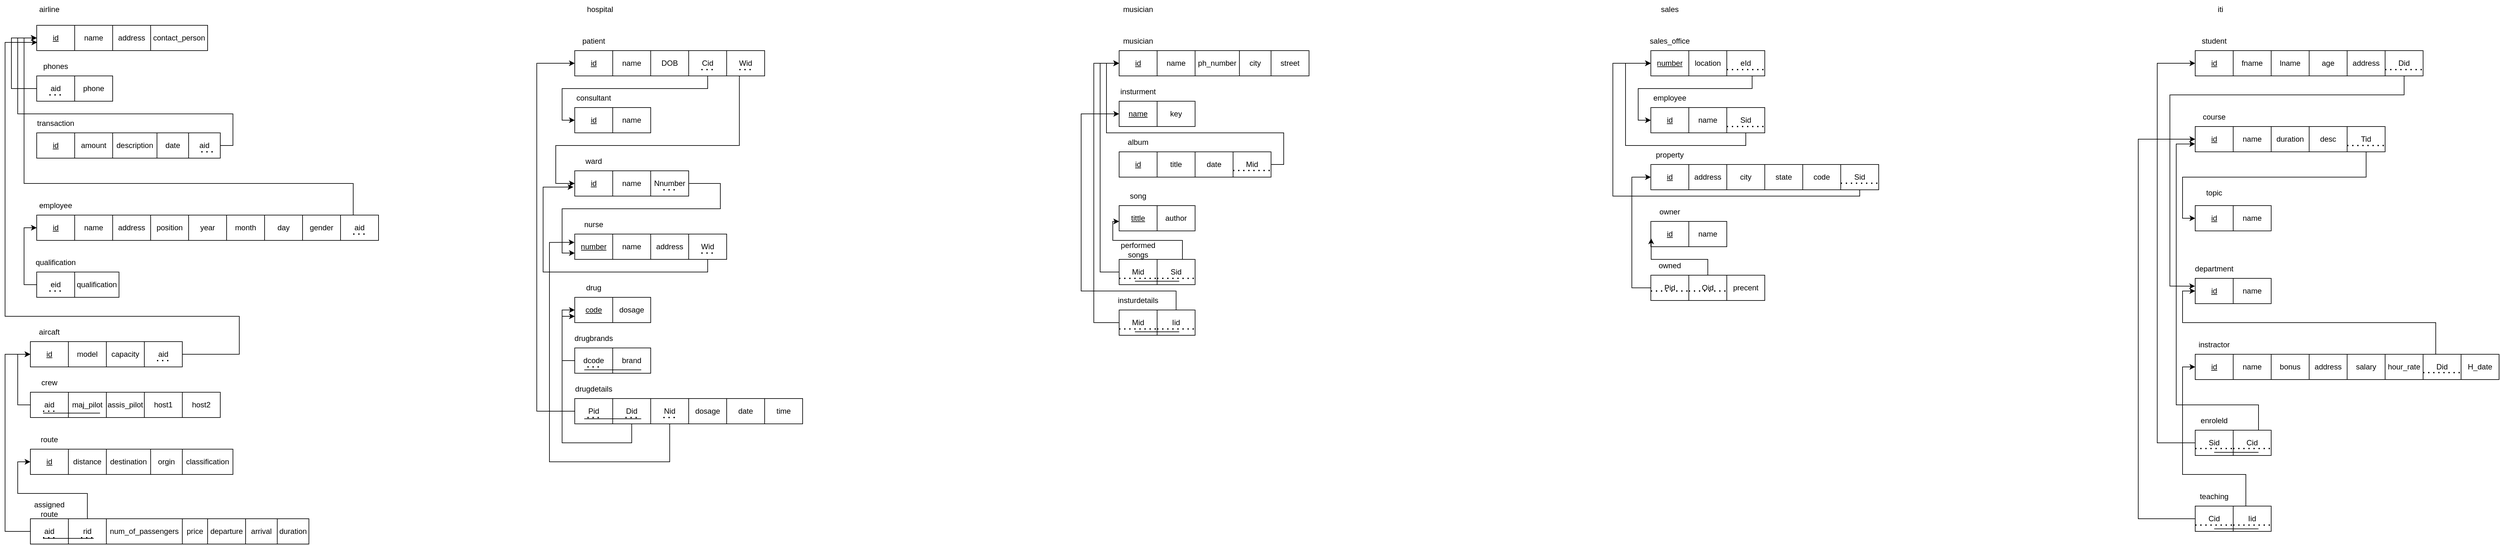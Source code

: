 <mxfile version="27.0.5">
  <diagram name="Page-1" id="v-uGQbgCCcU6a9BMxrRG">
    <mxGraphModel dx="10357" dy="5607" grid="1" gridSize="10" guides="1" tooltips="1" connect="1" arrows="1" fold="1" page="1" pageScale="1" pageWidth="850" pageHeight="1100" math="0" shadow="0">
      <root>
        <mxCell id="0" />
        <mxCell id="1" parent="0" />
        <mxCell id="QKTyw7EAt9zANaS0hbVl-26" value="" style="shape=table;startSize=0;container=1;collapsible=0;childLayout=tableLayout;" vertex="1" parent="1">
          <mxGeometry x="10" y="160" width="270" height="40" as="geometry" />
        </mxCell>
        <mxCell id="QKTyw7EAt9zANaS0hbVl-27" value="" style="shape=tableRow;horizontal=0;startSize=0;swimlaneHead=0;swimlaneBody=0;strokeColor=inherit;top=0;left=0;bottom=0;right=0;collapsible=0;dropTarget=0;fillColor=none;points=[[0,0.5],[1,0.5]];portConstraint=eastwest;" vertex="1" parent="QKTyw7EAt9zANaS0hbVl-26">
          <mxGeometry width="270" height="40" as="geometry" />
        </mxCell>
        <mxCell id="QKTyw7EAt9zANaS0hbVl-28" value="&lt;u&gt;id&lt;/u&gt;" style="shape=partialRectangle;html=1;whiteSpace=wrap;connectable=0;strokeColor=inherit;overflow=hidden;fillColor=none;top=0;left=0;bottom=0;right=0;pointerEvents=1;" vertex="1" parent="QKTyw7EAt9zANaS0hbVl-27">
          <mxGeometry width="60" height="40" as="geometry">
            <mxRectangle width="60" height="40" as="alternateBounds" />
          </mxGeometry>
        </mxCell>
        <mxCell id="QKTyw7EAt9zANaS0hbVl-29" value="name" style="shape=partialRectangle;html=1;whiteSpace=wrap;connectable=0;strokeColor=inherit;overflow=hidden;fillColor=none;top=0;left=0;bottom=0;right=0;pointerEvents=1;" vertex="1" parent="QKTyw7EAt9zANaS0hbVl-27">
          <mxGeometry x="60" width="60" height="40" as="geometry">
            <mxRectangle width="60" height="40" as="alternateBounds" />
          </mxGeometry>
        </mxCell>
        <mxCell id="QKTyw7EAt9zANaS0hbVl-30" value="address" style="shape=partialRectangle;html=1;whiteSpace=wrap;connectable=0;strokeColor=inherit;overflow=hidden;fillColor=none;top=0;left=0;bottom=0;right=0;pointerEvents=1;" vertex="1" parent="QKTyw7EAt9zANaS0hbVl-27">
          <mxGeometry x="120" width="60" height="40" as="geometry">
            <mxRectangle width="60" height="40" as="alternateBounds" />
          </mxGeometry>
        </mxCell>
        <mxCell id="QKTyw7EAt9zANaS0hbVl-31" value="contact_person" style="shape=partialRectangle;html=1;whiteSpace=wrap;connectable=0;strokeColor=inherit;overflow=hidden;fillColor=none;top=0;left=0;bottom=0;right=0;pointerEvents=1;" vertex="1" parent="QKTyw7EAt9zANaS0hbVl-27">
          <mxGeometry x="180" width="90" height="40" as="geometry">
            <mxRectangle width="90" height="40" as="alternateBounds" />
          </mxGeometry>
        </mxCell>
        <mxCell id="QKTyw7EAt9zANaS0hbVl-33" value="airline" style="text;html=1;align=center;verticalAlign=middle;whiteSpace=wrap;rounded=0;" vertex="1" parent="1">
          <mxGeometry y="120" width="60" height="30" as="geometry" />
        </mxCell>
        <mxCell id="QKTyw7EAt9zANaS0hbVl-35" value="" style="shape=table;startSize=0;container=1;collapsible=0;childLayout=tableLayout;" vertex="1" parent="1">
          <mxGeometry x="10" y="240" width="120" height="40" as="geometry" />
        </mxCell>
        <mxCell id="QKTyw7EAt9zANaS0hbVl-36" value="" style="shape=tableRow;horizontal=0;startSize=0;swimlaneHead=0;swimlaneBody=0;strokeColor=inherit;top=0;left=0;bottom=0;right=0;collapsible=0;dropTarget=0;fillColor=none;points=[[0,0.5],[1,0.5]];portConstraint=eastwest;" vertex="1" parent="QKTyw7EAt9zANaS0hbVl-35">
          <mxGeometry width="120" height="40" as="geometry" />
        </mxCell>
        <mxCell id="QKTyw7EAt9zANaS0hbVl-37" value="aid" style="shape=partialRectangle;html=1;whiteSpace=wrap;connectable=0;strokeColor=inherit;overflow=hidden;fillColor=none;top=0;left=0;bottom=0;right=0;pointerEvents=1;" vertex="1" parent="QKTyw7EAt9zANaS0hbVl-36">
          <mxGeometry width="60" height="40" as="geometry">
            <mxRectangle width="60" height="40" as="alternateBounds" />
          </mxGeometry>
        </mxCell>
        <mxCell id="QKTyw7EAt9zANaS0hbVl-38" value="phone" style="shape=partialRectangle;html=1;whiteSpace=wrap;connectable=0;strokeColor=inherit;overflow=hidden;fillColor=none;top=0;left=0;bottom=0;right=0;pointerEvents=1;" vertex="1" parent="QKTyw7EAt9zANaS0hbVl-36">
          <mxGeometry x="60" width="60" height="40" as="geometry">
            <mxRectangle width="60" height="40" as="alternateBounds" />
          </mxGeometry>
        </mxCell>
        <mxCell id="QKTyw7EAt9zANaS0hbVl-39" value="phones" style="text;html=1;align=center;verticalAlign=middle;whiteSpace=wrap;rounded=0;" vertex="1" parent="1">
          <mxGeometry x="10" y="210" width="60" height="30" as="geometry" />
        </mxCell>
        <mxCell id="QKTyw7EAt9zANaS0hbVl-40" value="" style="endArrow=none;dashed=1;html=1;dashPattern=1 3;strokeWidth=2;rounded=0;" edge="1" parent="1">
          <mxGeometry width="50" height="50" relative="1" as="geometry">
            <mxPoint x="30" y="270" as="sourcePoint" />
            <mxPoint x="50" y="270" as="targetPoint" />
          </mxGeometry>
        </mxCell>
        <mxCell id="QKTyw7EAt9zANaS0hbVl-41" style="edgeStyle=orthogonalEdgeStyle;rounded=0;orthogonalLoop=1;jettySize=auto;html=1;entryX=0;entryY=0.5;entryDx=0;entryDy=0;" edge="1" parent="1" source="QKTyw7EAt9zANaS0hbVl-36" target="QKTyw7EAt9zANaS0hbVl-27">
          <mxGeometry relative="1" as="geometry">
            <mxPoint x="-40" y="180" as="targetPoint" />
            <Array as="points">
              <mxPoint x="-30" y="260" />
              <mxPoint x="-30" y="180" />
            </Array>
          </mxGeometry>
        </mxCell>
        <mxCell id="QKTyw7EAt9zANaS0hbVl-44" value="" style="shape=table;startSize=0;container=1;collapsible=0;childLayout=tableLayout;" vertex="1" parent="1">
          <mxGeometry x="10" y="460" width="540" height="40" as="geometry" />
        </mxCell>
        <mxCell id="QKTyw7EAt9zANaS0hbVl-45" value="" style="shape=tableRow;horizontal=0;startSize=0;swimlaneHead=0;swimlaneBody=0;strokeColor=inherit;top=0;left=0;bottom=0;right=0;collapsible=0;dropTarget=0;fillColor=none;points=[[0,0.5],[1,0.5]];portConstraint=eastwest;" vertex="1" parent="QKTyw7EAt9zANaS0hbVl-44">
          <mxGeometry width="540" height="40" as="geometry" />
        </mxCell>
        <mxCell id="QKTyw7EAt9zANaS0hbVl-46" value="&lt;u&gt;id&lt;/u&gt;" style="shape=partialRectangle;html=1;whiteSpace=wrap;connectable=0;strokeColor=inherit;overflow=hidden;fillColor=none;top=0;left=0;bottom=0;right=0;pointerEvents=1;" vertex="1" parent="QKTyw7EAt9zANaS0hbVl-45">
          <mxGeometry width="60" height="40" as="geometry">
            <mxRectangle width="60" height="40" as="alternateBounds" />
          </mxGeometry>
        </mxCell>
        <mxCell id="QKTyw7EAt9zANaS0hbVl-47" value="name" style="shape=partialRectangle;html=1;whiteSpace=wrap;connectable=0;strokeColor=inherit;overflow=hidden;fillColor=none;top=0;left=0;bottom=0;right=0;pointerEvents=1;" vertex="1" parent="QKTyw7EAt9zANaS0hbVl-45">
          <mxGeometry x="60" width="60" height="40" as="geometry">
            <mxRectangle width="60" height="40" as="alternateBounds" />
          </mxGeometry>
        </mxCell>
        <mxCell id="QKTyw7EAt9zANaS0hbVl-48" value="address" style="shape=partialRectangle;html=1;whiteSpace=wrap;connectable=0;strokeColor=inherit;overflow=hidden;fillColor=none;top=0;left=0;bottom=0;right=0;pointerEvents=1;" vertex="1" parent="QKTyw7EAt9zANaS0hbVl-45">
          <mxGeometry x="120" width="60" height="40" as="geometry">
            <mxRectangle width="60" height="40" as="alternateBounds" />
          </mxGeometry>
        </mxCell>
        <mxCell id="QKTyw7EAt9zANaS0hbVl-49" value="position" style="shape=partialRectangle;html=1;whiteSpace=wrap;connectable=0;strokeColor=inherit;overflow=hidden;fillColor=none;top=0;left=0;bottom=0;right=0;pointerEvents=1;" vertex="1" parent="QKTyw7EAt9zANaS0hbVl-45">
          <mxGeometry x="180" width="60" height="40" as="geometry">
            <mxRectangle width="60" height="40" as="alternateBounds" />
          </mxGeometry>
        </mxCell>
        <mxCell id="QKTyw7EAt9zANaS0hbVl-50" value="year" style="shape=partialRectangle;html=1;whiteSpace=wrap;connectable=0;strokeColor=inherit;overflow=hidden;fillColor=none;top=0;left=0;bottom=0;right=0;pointerEvents=1;" vertex="1" parent="QKTyw7EAt9zANaS0hbVl-45">
          <mxGeometry x="240" width="60" height="40" as="geometry">
            <mxRectangle width="60" height="40" as="alternateBounds" />
          </mxGeometry>
        </mxCell>
        <mxCell id="QKTyw7EAt9zANaS0hbVl-51" value="month" style="shape=partialRectangle;html=1;whiteSpace=wrap;connectable=0;strokeColor=inherit;overflow=hidden;fillColor=none;top=0;left=0;bottom=0;right=0;pointerEvents=1;" vertex="1" parent="QKTyw7EAt9zANaS0hbVl-45">
          <mxGeometry x="300" width="60" height="40" as="geometry">
            <mxRectangle width="60" height="40" as="alternateBounds" />
          </mxGeometry>
        </mxCell>
        <mxCell id="QKTyw7EAt9zANaS0hbVl-52" value="day" style="shape=partialRectangle;html=1;whiteSpace=wrap;connectable=0;strokeColor=inherit;overflow=hidden;fillColor=none;top=0;left=0;bottom=0;right=0;pointerEvents=1;" vertex="1" parent="QKTyw7EAt9zANaS0hbVl-45">
          <mxGeometry x="360" width="60" height="40" as="geometry">
            <mxRectangle width="60" height="40" as="alternateBounds" />
          </mxGeometry>
        </mxCell>
        <mxCell id="QKTyw7EAt9zANaS0hbVl-53" value="gender" style="shape=partialRectangle;html=1;whiteSpace=wrap;connectable=0;strokeColor=inherit;overflow=hidden;fillColor=none;top=0;left=0;bottom=0;right=0;pointerEvents=1;" vertex="1" parent="QKTyw7EAt9zANaS0hbVl-45">
          <mxGeometry x="420" width="60" height="40" as="geometry">
            <mxRectangle width="60" height="40" as="alternateBounds" />
          </mxGeometry>
        </mxCell>
        <mxCell id="QKTyw7EAt9zANaS0hbVl-104" value="aid" style="shape=partialRectangle;html=1;whiteSpace=wrap;connectable=0;strokeColor=inherit;overflow=hidden;fillColor=none;top=0;left=0;bottom=0;right=0;pointerEvents=1;" vertex="1" parent="QKTyw7EAt9zANaS0hbVl-45">
          <mxGeometry x="480" width="60" height="40" as="geometry">
            <mxRectangle width="60" height="40" as="alternateBounds" />
          </mxGeometry>
        </mxCell>
        <mxCell id="QKTyw7EAt9zANaS0hbVl-54" value="employee" style="text;html=1;align=center;verticalAlign=middle;whiteSpace=wrap;rounded=0;" vertex="1" parent="1">
          <mxGeometry x="10" y="430" width="60" height="30" as="geometry" />
        </mxCell>
        <mxCell id="QKTyw7EAt9zANaS0hbVl-55" value="" style="shape=table;startSize=0;container=1;collapsible=0;childLayout=tableLayout;" vertex="1" parent="1">
          <mxGeometry x="10" y="550" width="130" height="40" as="geometry" />
        </mxCell>
        <mxCell id="QKTyw7EAt9zANaS0hbVl-56" value="" style="shape=tableRow;horizontal=0;startSize=0;swimlaneHead=0;swimlaneBody=0;strokeColor=inherit;top=0;left=0;bottom=0;right=0;collapsible=0;dropTarget=0;fillColor=none;points=[[0,0.5],[1,0.5]];portConstraint=eastwest;" vertex="1" parent="QKTyw7EAt9zANaS0hbVl-55">
          <mxGeometry width="130" height="40" as="geometry" />
        </mxCell>
        <mxCell id="QKTyw7EAt9zANaS0hbVl-57" value="eid" style="shape=partialRectangle;html=1;whiteSpace=wrap;connectable=0;strokeColor=inherit;overflow=hidden;fillColor=none;top=0;left=0;bottom=0;right=0;pointerEvents=1;" vertex="1" parent="QKTyw7EAt9zANaS0hbVl-56">
          <mxGeometry width="60" height="40" as="geometry">
            <mxRectangle width="60" height="40" as="alternateBounds" />
          </mxGeometry>
        </mxCell>
        <mxCell id="QKTyw7EAt9zANaS0hbVl-58" value="qualification" style="shape=partialRectangle;html=1;whiteSpace=wrap;connectable=0;strokeColor=inherit;overflow=hidden;fillColor=none;top=0;left=0;bottom=0;right=0;pointerEvents=1;" vertex="1" parent="QKTyw7EAt9zANaS0hbVl-56">
          <mxGeometry x="60" width="70" height="40" as="geometry">
            <mxRectangle width="70" height="40" as="alternateBounds" />
          </mxGeometry>
        </mxCell>
        <mxCell id="QKTyw7EAt9zANaS0hbVl-59" value="qualification" style="text;html=1;align=center;verticalAlign=middle;whiteSpace=wrap;rounded=0;" vertex="1" parent="1">
          <mxGeometry x="10" y="520" width="60" height="30" as="geometry" />
        </mxCell>
        <mxCell id="QKTyw7EAt9zANaS0hbVl-61" value="" style="endArrow=none;dashed=1;html=1;dashPattern=1 3;strokeWidth=2;rounded=0;" edge="1" parent="1">
          <mxGeometry width="50" height="50" relative="1" as="geometry">
            <mxPoint x="30" y="580" as="sourcePoint" />
            <mxPoint x="50" y="580" as="targetPoint" />
          </mxGeometry>
        </mxCell>
        <mxCell id="QKTyw7EAt9zANaS0hbVl-62" style="edgeStyle=orthogonalEdgeStyle;rounded=0;orthogonalLoop=1;jettySize=auto;html=1;entryX=0;entryY=0.5;entryDx=0;entryDy=0;" edge="1" parent="1" source="QKTyw7EAt9zANaS0hbVl-56" target="QKTyw7EAt9zANaS0hbVl-45">
          <mxGeometry relative="1" as="geometry">
            <Array as="points">
              <mxPoint x="-10" y="570" />
              <mxPoint x="-10" y="480" />
            </Array>
          </mxGeometry>
        </mxCell>
        <mxCell id="QKTyw7EAt9zANaS0hbVl-64" value="" style="shape=table;startSize=0;container=1;collapsible=0;childLayout=tableLayout;" vertex="1" parent="1">
          <mxGeometry y="660" width="240" height="40" as="geometry" />
        </mxCell>
        <mxCell id="QKTyw7EAt9zANaS0hbVl-65" value="" style="shape=tableRow;horizontal=0;startSize=0;swimlaneHead=0;swimlaneBody=0;strokeColor=inherit;top=0;left=0;bottom=0;right=0;collapsible=0;dropTarget=0;fillColor=none;points=[[0,0.5],[1,0.5]];portConstraint=eastwest;" vertex="1" parent="QKTyw7EAt9zANaS0hbVl-64">
          <mxGeometry width="240" height="40" as="geometry" />
        </mxCell>
        <mxCell id="QKTyw7EAt9zANaS0hbVl-66" value="&lt;u&gt;id&lt;/u&gt;" style="shape=partialRectangle;html=1;whiteSpace=wrap;connectable=0;strokeColor=inherit;overflow=hidden;fillColor=none;top=0;left=0;bottom=0;right=0;pointerEvents=1;" vertex="1" parent="QKTyw7EAt9zANaS0hbVl-65">
          <mxGeometry width="60" height="40" as="geometry">
            <mxRectangle width="60" height="40" as="alternateBounds" />
          </mxGeometry>
        </mxCell>
        <mxCell id="QKTyw7EAt9zANaS0hbVl-67" value="model" style="shape=partialRectangle;html=1;whiteSpace=wrap;connectable=0;strokeColor=inherit;overflow=hidden;fillColor=none;top=0;left=0;bottom=0;right=0;pointerEvents=1;" vertex="1" parent="QKTyw7EAt9zANaS0hbVl-65">
          <mxGeometry x="60" width="60" height="40" as="geometry">
            <mxRectangle width="60" height="40" as="alternateBounds" />
          </mxGeometry>
        </mxCell>
        <mxCell id="QKTyw7EAt9zANaS0hbVl-68" value="capacity" style="shape=partialRectangle;html=1;whiteSpace=wrap;connectable=0;strokeColor=inherit;overflow=hidden;fillColor=none;top=0;left=0;bottom=0;right=0;pointerEvents=1;" vertex="1" parent="QKTyw7EAt9zANaS0hbVl-65">
          <mxGeometry x="120" width="60" height="40" as="geometry">
            <mxRectangle width="60" height="40" as="alternateBounds" />
          </mxGeometry>
        </mxCell>
        <mxCell id="QKTyw7EAt9zANaS0hbVl-98" value="aid" style="shape=partialRectangle;html=1;whiteSpace=wrap;connectable=0;strokeColor=inherit;overflow=hidden;fillColor=none;top=0;left=0;bottom=0;right=0;pointerEvents=1;" vertex="1" parent="QKTyw7EAt9zANaS0hbVl-65">
          <mxGeometry x="180" width="60" height="40" as="geometry">
            <mxRectangle width="60" height="40" as="alternateBounds" />
          </mxGeometry>
        </mxCell>
        <mxCell id="QKTyw7EAt9zANaS0hbVl-69" value="aircaft" style="text;html=1;align=center;verticalAlign=middle;whiteSpace=wrap;rounded=0;" vertex="1" parent="1">
          <mxGeometry y="630" width="60" height="30" as="geometry" />
        </mxCell>
        <mxCell id="QKTyw7EAt9zANaS0hbVl-70" value="" style="shape=table;startSize=0;container=1;collapsible=0;childLayout=tableLayout;" vertex="1" parent="1">
          <mxGeometry y="830" width="320" height="40" as="geometry" />
        </mxCell>
        <mxCell id="QKTyw7EAt9zANaS0hbVl-71" value="" style="shape=tableRow;horizontal=0;startSize=0;swimlaneHead=0;swimlaneBody=0;strokeColor=inherit;top=0;left=0;bottom=0;right=0;collapsible=0;dropTarget=0;fillColor=none;points=[[0,0.5],[1,0.5]];portConstraint=eastwest;" vertex="1" parent="QKTyw7EAt9zANaS0hbVl-70">
          <mxGeometry width="320" height="40" as="geometry" />
        </mxCell>
        <mxCell id="QKTyw7EAt9zANaS0hbVl-72" value="&lt;u&gt;id&lt;/u&gt;" style="shape=partialRectangle;html=1;whiteSpace=wrap;connectable=0;strokeColor=inherit;overflow=hidden;fillColor=none;top=0;left=0;bottom=0;right=0;pointerEvents=1;" vertex="1" parent="QKTyw7EAt9zANaS0hbVl-71">
          <mxGeometry width="60" height="40" as="geometry">
            <mxRectangle width="60" height="40" as="alternateBounds" />
          </mxGeometry>
        </mxCell>
        <mxCell id="QKTyw7EAt9zANaS0hbVl-73" value="distance" style="shape=partialRectangle;html=1;whiteSpace=wrap;connectable=0;strokeColor=inherit;overflow=hidden;fillColor=none;top=0;left=0;bottom=0;right=0;pointerEvents=1;" vertex="1" parent="QKTyw7EAt9zANaS0hbVl-71">
          <mxGeometry x="60" width="60" height="40" as="geometry">
            <mxRectangle width="60" height="40" as="alternateBounds" />
          </mxGeometry>
        </mxCell>
        <mxCell id="QKTyw7EAt9zANaS0hbVl-74" value="destination" style="shape=partialRectangle;html=1;whiteSpace=wrap;connectable=0;strokeColor=inherit;overflow=hidden;fillColor=none;top=0;left=0;bottom=0;right=0;pointerEvents=1;" vertex="1" parent="QKTyw7EAt9zANaS0hbVl-71">
          <mxGeometry x="120" width="70" height="40" as="geometry">
            <mxRectangle width="70" height="40" as="alternateBounds" />
          </mxGeometry>
        </mxCell>
        <mxCell id="QKTyw7EAt9zANaS0hbVl-75" value="orgin" style="shape=partialRectangle;html=1;whiteSpace=wrap;connectable=0;strokeColor=inherit;overflow=hidden;fillColor=none;top=0;left=0;bottom=0;right=0;pointerEvents=1;" vertex="1" parent="QKTyw7EAt9zANaS0hbVl-71">
          <mxGeometry x="190" width="50" height="40" as="geometry">
            <mxRectangle width="50" height="40" as="alternateBounds" />
          </mxGeometry>
        </mxCell>
        <mxCell id="QKTyw7EAt9zANaS0hbVl-76" value="classification" style="shape=partialRectangle;html=1;whiteSpace=wrap;connectable=0;strokeColor=inherit;overflow=hidden;fillColor=none;top=0;left=0;bottom=0;right=0;pointerEvents=1;" vertex="1" parent="QKTyw7EAt9zANaS0hbVl-71">
          <mxGeometry x="240" width="80" height="40" as="geometry">
            <mxRectangle width="80" height="40" as="alternateBounds" />
          </mxGeometry>
        </mxCell>
        <mxCell id="QKTyw7EAt9zANaS0hbVl-77" value="route" style="text;html=1;align=center;verticalAlign=middle;whiteSpace=wrap;rounded=0;" vertex="1" parent="1">
          <mxGeometry y="800" width="60" height="30" as="geometry" />
        </mxCell>
        <mxCell id="QKTyw7EAt9zANaS0hbVl-78" value="" style="shape=table;startSize=0;container=1;collapsible=0;childLayout=tableLayout;" vertex="1" parent="1">
          <mxGeometry x="10" y="330" width="290" height="40" as="geometry" />
        </mxCell>
        <mxCell id="QKTyw7EAt9zANaS0hbVl-79" value="" style="shape=tableRow;horizontal=0;startSize=0;swimlaneHead=0;swimlaneBody=0;strokeColor=inherit;top=0;left=0;bottom=0;right=0;collapsible=0;dropTarget=0;fillColor=none;points=[[0,0.5],[1,0.5]];portConstraint=eastwest;" vertex="1" parent="QKTyw7EAt9zANaS0hbVl-78">
          <mxGeometry width="290" height="40" as="geometry" />
        </mxCell>
        <mxCell id="QKTyw7EAt9zANaS0hbVl-80" value="&lt;u&gt;id&lt;/u&gt;" style="shape=partialRectangle;html=1;whiteSpace=wrap;connectable=0;strokeColor=inherit;overflow=hidden;fillColor=none;top=0;left=0;bottom=0;right=0;pointerEvents=1;" vertex="1" parent="QKTyw7EAt9zANaS0hbVl-79">
          <mxGeometry width="60" height="40" as="geometry">
            <mxRectangle width="60" height="40" as="alternateBounds" />
          </mxGeometry>
        </mxCell>
        <mxCell id="QKTyw7EAt9zANaS0hbVl-81" value="amount" style="shape=partialRectangle;html=1;whiteSpace=wrap;connectable=0;strokeColor=inherit;overflow=hidden;fillColor=none;top=0;left=0;bottom=0;right=0;pointerEvents=1;" vertex="1" parent="QKTyw7EAt9zANaS0hbVl-79">
          <mxGeometry x="60" width="60" height="40" as="geometry">
            <mxRectangle width="60" height="40" as="alternateBounds" />
          </mxGeometry>
        </mxCell>
        <mxCell id="QKTyw7EAt9zANaS0hbVl-82" value="description" style="shape=partialRectangle;html=1;whiteSpace=wrap;connectable=0;strokeColor=inherit;overflow=hidden;fillColor=none;top=0;left=0;bottom=0;right=0;pointerEvents=1;" vertex="1" parent="QKTyw7EAt9zANaS0hbVl-79">
          <mxGeometry x="120" width="70" height="40" as="geometry">
            <mxRectangle width="70" height="40" as="alternateBounds" />
          </mxGeometry>
        </mxCell>
        <mxCell id="QKTyw7EAt9zANaS0hbVl-83" value="date" style="shape=partialRectangle;html=1;whiteSpace=wrap;connectable=0;strokeColor=inherit;overflow=hidden;fillColor=none;top=0;left=0;bottom=0;right=0;pointerEvents=1;" vertex="1" parent="QKTyw7EAt9zANaS0hbVl-79">
          <mxGeometry x="190" width="50" height="40" as="geometry">
            <mxRectangle width="50" height="40" as="alternateBounds" />
          </mxGeometry>
        </mxCell>
        <mxCell id="QKTyw7EAt9zANaS0hbVl-107" value="aid" style="shape=partialRectangle;html=1;whiteSpace=wrap;connectable=0;strokeColor=inherit;overflow=hidden;fillColor=none;top=0;left=0;bottom=0;right=0;pointerEvents=1;" vertex="1" parent="QKTyw7EAt9zANaS0hbVl-79">
          <mxGeometry x="240" width="50" height="40" as="geometry">
            <mxRectangle width="50" height="40" as="alternateBounds" />
          </mxGeometry>
        </mxCell>
        <mxCell id="QKTyw7EAt9zANaS0hbVl-84" value="transaction" style="text;html=1;align=center;verticalAlign=middle;whiteSpace=wrap;rounded=0;" vertex="1" parent="1">
          <mxGeometry x="10" y="300" width="60" height="30" as="geometry" />
        </mxCell>
        <mxCell id="QKTyw7EAt9zANaS0hbVl-85" value="" style="shape=table;startSize=0;container=1;collapsible=0;childLayout=tableLayout;" vertex="1" parent="1">
          <mxGeometry y="740" width="300" height="40" as="geometry" />
        </mxCell>
        <mxCell id="QKTyw7EAt9zANaS0hbVl-86" value="" style="shape=tableRow;horizontal=0;startSize=0;swimlaneHead=0;swimlaneBody=0;strokeColor=inherit;top=0;left=0;bottom=0;right=0;collapsible=0;dropTarget=0;fillColor=none;points=[[0,0.5],[1,0.5]];portConstraint=eastwest;" vertex="1" parent="QKTyw7EAt9zANaS0hbVl-85">
          <mxGeometry width="300" height="40" as="geometry" />
        </mxCell>
        <mxCell id="QKTyw7EAt9zANaS0hbVl-87" value="aid" style="shape=partialRectangle;html=1;whiteSpace=wrap;connectable=0;strokeColor=inherit;overflow=hidden;fillColor=none;top=0;left=0;bottom=0;right=0;pointerEvents=1;" vertex="1" parent="QKTyw7EAt9zANaS0hbVl-86">
          <mxGeometry width="60" height="40" as="geometry">
            <mxRectangle width="60" height="40" as="alternateBounds" />
          </mxGeometry>
        </mxCell>
        <mxCell id="QKTyw7EAt9zANaS0hbVl-88" value="maj_pilot" style="shape=partialRectangle;html=1;whiteSpace=wrap;connectable=0;strokeColor=inherit;overflow=hidden;fillColor=none;top=0;left=0;bottom=0;right=0;pointerEvents=1;" vertex="1" parent="QKTyw7EAt9zANaS0hbVl-86">
          <mxGeometry x="60" width="60" height="40" as="geometry">
            <mxRectangle width="60" height="40" as="alternateBounds" />
          </mxGeometry>
        </mxCell>
        <mxCell id="QKTyw7EAt9zANaS0hbVl-89" value="assis_pilot" style="shape=partialRectangle;html=1;whiteSpace=wrap;connectable=0;strokeColor=inherit;overflow=hidden;fillColor=none;top=0;left=0;bottom=0;right=0;pointerEvents=1;" vertex="1" parent="QKTyw7EAt9zANaS0hbVl-86">
          <mxGeometry x="120" width="60" height="40" as="geometry">
            <mxRectangle width="60" height="40" as="alternateBounds" />
          </mxGeometry>
        </mxCell>
        <mxCell id="QKTyw7EAt9zANaS0hbVl-90" value="host1" style="shape=partialRectangle;html=1;whiteSpace=wrap;connectable=0;strokeColor=inherit;overflow=hidden;fillColor=none;top=0;left=0;bottom=0;right=0;pointerEvents=1;" vertex="1" parent="QKTyw7EAt9zANaS0hbVl-86">
          <mxGeometry x="180" width="60" height="40" as="geometry">
            <mxRectangle width="60" height="40" as="alternateBounds" />
          </mxGeometry>
        </mxCell>
        <mxCell id="QKTyw7EAt9zANaS0hbVl-91" value="host2" style="shape=partialRectangle;html=1;whiteSpace=wrap;connectable=0;strokeColor=inherit;overflow=hidden;fillColor=none;top=0;left=0;bottom=0;right=0;pointerEvents=1;" vertex="1" parent="QKTyw7EAt9zANaS0hbVl-86">
          <mxGeometry x="240" width="60" height="40" as="geometry">
            <mxRectangle width="60" height="40" as="alternateBounds" />
          </mxGeometry>
        </mxCell>
        <mxCell id="QKTyw7EAt9zANaS0hbVl-92" value="crew" style="text;html=1;align=center;verticalAlign=middle;whiteSpace=wrap;rounded=0;" vertex="1" parent="1">
          <mxGeometry y="710" width="60" height="30" as="geometry" />
        </mxCell>
        <mxCell id="QKTyw7EAt9zANaS0hbVl-94" value="" style="endArrow=none;dashed=1;html=1;dashPattern=1 3;strokeWidth=2;rounded=0;" edge="1" parent="1">
          <mxGeometry width="50" height="50" relative="1" as="geometry">
            <mxPoint x="20" y="770" as="sourcePoint" />
            <mxPoint x="40" y="770" as="targetPoint" />
          </mxGeometry>
        </mxCell>
        <mxCell id="QKTyw7EAt9zANaS0hbVl-95" style="edgeStyle=orthogonalEdgeStyle;rounded=0;orthogonalLoop=1;jettySize=auto;html=1;entryX=0;entryY=0.5;entryDx=0;entryDy=0;" edge="1" parent="1" source="QKTyw7EAt9zANaS0hbVl-86" target="QKTyw7EAt9zANaS0hbVl-65">
          <mxGeometry relative="1" as="geometry" />
        </mxCell>
        <mxCell id="QKTyw7EAt9zANaS0hbVl-96" value="" style="endArrow=none;html=1;rounded=0;" edge="1" parent="1">
          <mxGeometry width="50" height="50" relative="1" as="geometry">
            <mxPoint x="20" y="773" as="sourcePoint" />
            <mxPoint x="110" y="773" as="targetPoint" />
          </mxGeometry>
        </mxCell>
        <mxCell id="QKTyw7EAt9zANaS0hbVl-99" value="" style="endArrow=none;dashed=1;html=1;dashPattern=1 3;strokeWidth=2;rounded=0;" edge="1" parent="1">
          <mxGeometry width="50" height="50" relative="1" as="geometry">
            <mxPoint x="200" y="690" as="sourcePoint" />
            <mxPoint x="220" y="690" as="targetPoint" />
          </mxGeometry>
        </mxCell>
        <mxCell id="QKTyw7EAt9zANaS0hbVl-103" style="edgeStyle=orthogonalEdgeStyle;rounded=0;orthogonalLoop=1;jettySize=auto;html=1;entryX=0.003;entryY=0.675;entryDx=0;entryDy=0;entryPerimeter=0;" edge="1" parent="1" source="QKTyw7EAt9zANaS0hbVl-65" target="QKTyw7EAt9zANaS0hbVl-27">
          <mxGeometry relative="1" as="geometry">
            <mxPoint x="330" y="610" as="targetPoint" />
            <Array as="points">
              <mxPoint x="330" y="680" />
              <mxPoint x="330" y="620" />
              <mxPoint x="-40" y="620" />
              <mxPoint x="-40" y="187" />
            </Array>
          </mxGeometry>
        </mxCell>
        <mxCell id="QKTyw7EAt9zANaS0hbVl-105" value="" style="endArrow=none;dashed=1;html=1;dashPattern=1 3;strokeWidth=2;rounded=0;" edge="1" parent="1">
          <mxGeometry width="50" height="50" relative="1" as="geometry">
            <mxPoint x="510" y="490" as="sourcePoint" />
            <mxPoint x="530" y="490" as="targetPoint" />
          </mxGeometry>
        </mxCell>
        <mxCell id="QKTyw7EAt9zANaS0hbVl-106" style="edgeStyle=orthogonalEdgeStyle;rounded=0;orthogonalLoop=1;jettySize=auto;html=1;entryX=0;entryY=0.5;entryDx=0;entryDy=0;" edge="1" parent="1" source="QKTyw7EAt9zANaS0hbVl-45" target="QKTyw7EAt9zANaS0hbVl-27">
          <mxGeometry relative="1" as="geometry">
            <Array as="points">
              <mxPoint x="510" y="410" />
              <mxPoint x="-10" y="410" />
              <mxPoint x="-10" y="180" />
            </Array>
          </mxGeometry>
        </mxCell>
        <mxCell id="QKTyw7EAt9zANaS0hbVl-108" value="" style="endArrow=none;dashed=1;html=1;dashPattern=1 3;strokeWidth=2;rounded=0;" edge="1" parent="1">
          <mxGeometry width="50" height="50" relative="1" as="geometry">
            <mxPoint x="270" y="360" as="sourcePoint" />
            <mxPoint x="290" y="360" as="targetPoint" />
          </mxGeometry>
        </mxCell>
        <mxCell id="QKTyw7EAt9zANaS0hbVl-109" style="edgeStyle=orthogonalEdgeStyle;rounded=0;orthogonalLoop=1;jettySize=auto;html=1;entryX=0;entryY=0.5;entryDx=0;entryDy=0;" edge="1" parent="1" source="QKTyw7EAt9zANaS0hbVl-79" target="QKTyw7EAt9zANaS0hbVl-27">
          <mxGeometry relative="1" as="geometry">
            <Array as="points">
              <mxPoint x="320" y="350" />
              <mxPoint x="320" y="300" />
              <mxPoint x="-20" y="300" />
              <mxPoint x="-20" y="180" />
            </Array>
          </mxGeometry>
        </mxCell>
        <mxCell id="QKTyw7EAt9zANaS0hbVl-111" value="" style="shape=table;startSize=0;container=1;collapsible=0;childLayout=tableLayout;" vertex="1" parent="1">
          <mxGeometry y="940" width="440" height="40" as="geometry" />
        </mxCell>
        <mxCell id="QKTyw7EAt9zANaS0hbVl-112" value="" style="shape=tableRow;horizontal=0;startSize=0;swimlaneHead=0;swimlaneBody=0;strokeColor=inherit;top=0;left=0;bottom=0;right=0;collapsible=0;dropTarget=0;fillColor=none;points=[[0,0.5],[1,0.5]];portConstraint=eastwest;" vertex="1" parent="QKTyw7EAt9zANaS0hbVl-111">
          <mxGeometry width="440" height="40" as="geometry" />
        </mxCell>
        <mxCell id="QKTyw7EAt9zANaS0hbVl-113" value="aid" style="shape=partialRectangle;html=1;whiteSpace=wrap;connectable=0;strokeColor=inherit;overflow=hidden;fillColor=none;top=0;left=0;bottom=0;right=0;pointerEvents=1;" vertex="1" parent="QKTyw7EAt9zANaS0hbVl-112">
          <mxGeometry width="60" height="40" as="geometry">
            <mxRectangle width="60" height="40" as="alternateBounds" />
          </mxGeometry>
        </mxCell>
        <mxCell id="QKTyw7EAt9zANaS0hbVl-114" value="rid" style="shape=partialRectangle;html=1;whiteSpace=wrap;connectable=0;strokeColor=inherit;overflow=hidden;fillColor=none;top=0;left=0;bottom=0;right=0;pointerEvents=1;" vertex="1" parent="QKTyw7EAt9zANaS0hbVl-112">
          <mxGeometry x="60" width="60" height="40" as="geometry">
            <mxRectangle width="60" height="40" as="alternateBounds" />
          </mxGeometry>
        </mxCell>
        <mxCell id="QKTyw7EAt9zANaS0hbVl-121" value="num_of_passengers" style="shape=partialRectangle;html=1;whiteSpace=wrap;connectable=0;strokeColor=inherit;overflow=hidden;fillColor=none;top=0;left=0;bottom=0;right=0;pointerEvents=1;" vertex="1" parent="QKTyw7EAt9zANaS0hbVl-112">
          <mxGeometry x="120" width="120" height="40" as="geometry">
            <mxRectangle width="120" height="40" as="alternateBounds" />
          </mxGeometry>
        </mxCell>
        <mxCell id="QKTyw7EAt9zANaS0hbVl-122" value="price" style="shape=partialRectangle;html=1;whiteSpace=wrap;connectable=0;strokeColor=inherit;overflow=hidden;fillColor=none;top=0;left=0;bottom=0;right=0;pointerEvents=1;" vertex="1" parent="QKTyw7EAt9zANaS0hbVl-112">
          <mxGeometry x="240" width="40" height="40" as="geometry">
            <mxRectangle width="40" height="40" as="alternateBounds" />
          </mxGeometry>
        </mxCell>
        <mxCell id="QKTyw7EAt9zANaS0hbVl-123" value="departure" style="shape=partialRectangle;html=1;whiteSpace=wrap;connectable=0;strokeColor=inherit;overflow=hidden;fillColor=none;top=0;left=0;bottom=0;right=0;pointerEvents=1;" vertex="1" parent="QKTyw7EAt9zANaS0hbVl-112">
          <mxGeometry x="280" width="60" height="40" as="geometry">
            <mxRectangle width="60" height="40" as="alternateBounds" />
          </mxGeometry>
        </mxCell>
        <mxCell id="QKTyw7EAt9zANaS0hbVl-124" value="arrival" style="shape=partialRectangle;html=1;whiteSpace=wrap;connectable=0;strokeColor=inherit;overflow=hidden;fillColor=none;top=0;left=0;bottom=0;right=0;pointerEvents=1;" vertex="1" parent="QKTyw7EAt9zANaS0hbVl-112">
          <mxGeometry x="340" width="50" height="40" as="geometry">
            <mxRectangle width="50" height="40" as="alternateBounds" />
          </mxGeometry>
        </mxCell>
        <mxCell id="QKTyw7EAt9zANaS0hbVl-125" value="duration" style="shape=partialRectangle;html=1;whiteSpace=wrap;connectable=0;strokeColor=inherit;overflow=hidden;fillColor=none;top=0;left=0;bottom=0;right=0;pointerEvents=1;" vertex="1" parent="QKTyw7EAt9zANaS0hbVl-112">
          <mxGeometry x="390" width="50" height="40" as="geometry">
            <mxRectangle width="50" height="40" as="alternateBounds" />
          </mxGeometry>
        </mxCell>
        <mxCell id="QKTyw7EAt9zANaS0hbVl-115" value="assigned route" style="text;html=1;align=center;verticalAlign=middle;whiteSpace=wrap;rounded=0;" vertex="1" parent="1">
          <mxGeometry y="910" width="60" height="30" as="geometry" />
        </mxCell>
        <mxCell id="QKTyw7EAt9zANaS0hbVl-116" value="" style="endArrow=none;dashed=1;html=1;dashPattern=1 3;strokeWidth=2;rounded=0;" edge="1" parent="1">
          <mxGeometry width="50" height="50" relative="1" as="geometry">
            <mxPoint x="20" y="970" as="sourcePoint" />
            <mxPoint x="40" y="970" as="targetPoint" />
          </mxGeometry>
        </mxCell>
        <mxCell id="QKTyw7EAt9zANaS0hbVl-117" value="" style="endArrow=none;dashed=1;html=1;dashPattern=1 3;strokeWidth=2;rounded=0;" edge="1" parent="1">
          <mxGeometry width="50" height="50" relative="1" as="geometry">
            <mxPoint x="80" y="970" as="sourcePoint" />
            <mxPoint x="100" y="970" as="targetPoint" />
          </mxGeometry>
        </mxCell>
        <mxCell id="QKTyw7EAt9zANaS0hbVl-118" value="" style="endArrow=none;html=1;rounded=0;" edge="1" parent="1">
          <mxGeometry width="50" height="50" relative="1" as="geometry">
            <mxPoint x="20" y="971" as="sourcePoint" />
            <mxPoint x="100" y="971" as="targetPoint" />
          </mxGeometry>
        </mxCell>
        <mxCell id="QKTyw7EAt9zANaS0hbVl-119" style="edgeStyle=orthogonalEdgeStyle;rounded=0;orthogonalLoop=1;jettySize=auto;html=1;entryX=0;entryY=0.5;entryDx=0;entryDy=0;" edge="1" parent="1" source="QKTyw7EAt9zANaS0hbVl-112" target="QKTyw7EAt9zANaS0hbVl-65">
          <mxGeometry relative="1" as="geometry">
            <Array as="points">
              <mxPoint x="-40" y="960" />
              <mxPoint x="-40" y="680" />
            </Array>
          </mxGeometry>
        </mxCell>
        <mxCell id="QKTyw7EAt9zANaS0hbVl-120" style="edgeStyle=orthogonalEdgeStyle;rounded=0;orthogonalLoop=1;jettySize=auto;html=1;entryX=0;entryY=0.5;entryDx=0;entryDy=0;" edge="1" parent="1" source="QKTyw7EAt9zANaS0hbVl-112" target="QKTyw7EAt9zANaS0hbVl-71">
          <mxGeometry relative="1" as="geometry">
            <Array as="points">
              <mxPoint x="90" y="900" />
              <mxPoint x="-20" y="900" />
              <mxPoint x="-20" y="850" />
            </Array>
          </mxGeometry>
        </mxCell>
        <mxCell id="QKTyw7EAt9zANaS0hbVl-127" value="hospital" style="text;html=1;align=center;verticalAlign=middle;whiteSpace=wrap;rounded=0;" vertex="1" parent="1">
          <mxGeometry x="870" y="120" width="60" height="30" as="geometry" />
        </mxCell>
        <mxCell id="QKTyw7EAt9zANaS0hbVl-129" value="" style="shape=table;startSize=0;container=1;collapsible=0;childLayout=tableLayout;" vertex="1" parent="1">
          <mxGeometry x="860" y="200" width="300" height="40" as="geometry" />
        </mxCell>
        <mxCell id="QKTyw7EAt9zANaS0hbVl-130" value="" style="shape=tableRow;horizontal=0;startSize=0;swimlaneHead=0;swimlaneBody=0;strokeColor=inherit;top=0;left=0;bottom=0;right=0;collapsible=0;dropTarget=0;fillColor=none;points=[[0,0.5],[1,0.5]];portConstraint=eastwest;" vertex="1" parent="QKTyw7EAt9zANaS0hbVl-129">
          <mxGeometry width="300" height="40" as="geometry" />
        </mxCell>
        <mxCell id="QKTyw7EAt9zANaS0hbVl-131" value="&lt;u&gt;id&lt;/u&gt;" style="shape=partialRectangle;html=1;whiteSpace=wrap;connectable=0;strokeColor=inherit;overflow=hidden;fillColor=none;top=0;left=0;bottom=0;right=0;pointerEvents=1;" vertex="1" parent="QKTyw7EAt9zANaS0hbVl-130">
          <mxGeometry width="60" height="40" as="geometry">
            <mxRectangle width="60" height="40" as="alternateBounds" />
          </mxGeometry>
        </mxCell>
        <mxCell id="QKTyw7EAt9zANaS0hbVl-132" value="name" style="shape=partialRectangle;html=1;whiteSpace=wrap;connectable=0;strokeColor=inherit;overflow=hidden;fillColor=none;top=0;left=0;bottom=0;right=0;pointerEvents=1;" vertex="1" parent="QKTyw7EAt9zANaS0hbVl-130">
          <mxGeometry x="60" width="60" height="40" as="geometry">
            <mxRectangle width="60" height="40" as="alternateBounds" />
          </mxGeometry>
        </mxCell>
        <mxCell id="QKTyw7EAt9zANaS0hbVl-133" value="DOB" style="shape=partialRectangle;html=1;whiteSpace=wrap;connectable=0;strokeColor=inherit;overflow=hidden;fillColor=none;top=0;left=0;bottom=0;right=0;pointerEvents=1;" vertex="1" parent="QKTyw7EAt9zANaS0hbVl-130">
          <mxGeometry x="120" width="60" height="40" as="geometry">
            <mxRectangle width="60" height="40" as="alternateBounds" />
          </mxGeometry>
        </mxCell>
        <mxCell id="QKTyw7EAt9zANaS0hbVl-168" value="Cid" style="shape=partialRectangle;html=1;whiteSpace=wrap;connectable=0;strokeColor=inherit;overflow=hidden;fillColor=none;top=0;left=0;bottom=0;right=0;pointerEvents=1;" vertex="1" parent="QKTyw7EAt9zANaS0hbVl-130">
          <mxGeometry x="180" width="60" height="40" as="geometry">
            <mxRectangle width="60" height="40" as="alternateBounds" />
          </mxGeometry>
        </mxCell>
        <mxCell id="QKTyw7EAt9zANaS0hbVl-171" value="Wid" style="shape=partialRectangle;html=1;whiteSpace=wrap;connectable=0;strokeColor=inherit;overflow=hidden;fillColor=none;top=0;left=0;bottom=0;right=0;pointerEvents=1;" vertex="1" parent="QKTyw7EAt9zANaS0hbVl-130">
          <mxGeometry x="240" width="60" height="40" as="geometry">
            <mxRectangle width="60" height="40" as="alternateBounds" />
          </mxGeometry>
        </mxCell>
        <mxCell id="QKTyw7EAt9zANaS0hbVl-134" value="patient" style="text;html=1;align=center;verticalAlign=middle;whiteSpace=wrap;rounded=0;" vertex="1" parent="1">
          <mxGeometry x="860" y="170" width="60" height="30" as="geometry" />
        </mxCell>
        <mxCell id="QKTyw7EAt9zANaS0hbVl-135" value="" style="shape=table;startSize=0;container=1;collapsible=0;childLayout=tableLayout;" vertex="1" parent="1">
          <mxGeometry x="860" y="290" width="120" height="40" as="geometry" />
        </mxCell>
        <mxCell id="QKTyw7EAt9zANaS0hbVl-136" value="" style="shape=tableRow;horizontal=0;startSize=0;swimlaneHead=0;swimlaneBody=0;strokeColor=inherit;top=0;left=0;bottom=0;right=0;collapsible=0;dropTarget=0;fillColor=none;points=[[0,0.5],[1,0.5]];portConstraint=eastwest;" vertex="1" parent="QKTyw7EAt9zANaS0hbVl-135">
          <mxGeometry width="120" height="40" as="geometry" />
        </mxCell>
        <mxCell id="QKTyw7EAt9zANaS0hbVl-137" value="&lt;u&gt;id&lt;/u&gt;" style="shape=partialRectangle;html=1;whiteSpace=wrap;connectable=0;strokeColor=inherit;overflow=hidden;fillColor=none;top=0;left=0;bottom=0;right=0;pointerEvents=1;" vertex="1" parent="QKTyw7EAt9zANaS0hbVl-136">
          <mxGeometry width="60" height="40" as="geometry">
            <mxRectangle width="60" height="40" as="alternateBounds" />
          </mxGeometry>
        </mxCell>
        <mxCell id="QKTyw7EAt9zANaS0hbVl-138" value="name" style="shape=partialRectangle;html=1;whiteSpace=wrap;connectable=0;strokeColor=inherit;overflow=hidden;fillColor=none;top=0;left=0;bottom=0;right=0;pointerEvents=1;" vertex="1" parent="QKTyw7EAt9zANaS0hbVl-136">
          <mxGeometry x="60" width="60" height="40" as="geometry">
            <mxRectangle width="60" height="40" as="alternateBounds" />
          </mxGeometry>
        </mxCell>
        <mxCell id="QKTyw7EAt9zANaS0hbVl-139" value="consultant" style="text;html=1;align=center;verticalAlign=middle;whiteSpace=wrap;rounded=0;" vertex="1" parent="1">
          <mxGeometry x="860" y="260" width="60" height="30" as="geometry" />
        </mxCell>
        <mxCell id="QKTyw7EAt9zANaS0hbVl-140" value="" style="shape=table;startSize=0;container=1;collapsible=0;childLayout=tableLayout;" vertex="1" parent="1">
          <mxGeometry x="860" y="390" width="180" height="40" as="geometry" />
        </mxCell>
        <mxCell id="QKTyw7EAt9zANaS0hbVl-141" value="" style="shape=tableRow;horizontal=0;startSize=0;swimlaneHead=0;swimlaneBody=0;strokeColor=inherit;top=0;left=0;bottom=0;right=0;collapsible=0;dropTarget=0;fillColor=none;points=[[0,0.5],[1,0.5]];portConstraint=eastwest;" vertex="1" parent="QKTyw7EAt9zANaS0hbVl-140">
          <mxGeometry width="180" height="40" as="geometry" />
        </mxCell>
        <mxCell id="QKTyw7EAt9zANaS0hbVl-142" value="&lt;u&gt;id&lt;/u&gt;" style="shape=partialRectangle;html=1;whiteSpace=wrap;connectable=0;strokeColor=inherit;overflow=hidden;fillColor=none;top=0;left=0;bottom=0;right=0;pointerEvents=1;" vertex="1" parent="QKTyw7EAt9zANaS0hbVl-141">
          <mxGeometry width="60" height="40" as="geometry">
            <mxRectangle width="60" height="40" as="alternateBounds" />
          </mxGeometry>
        </mxCell>
        <mxCell id="QKTyw7EAt9zANaS0hbVl-143" value="name" style="shape=partialRectangle;html=1;whiteSpace=wrap;connectable=0;strokeColor=inherit;overflow=hidden;fillColor=none;top=0;left=0;bottom=0;right=0;pointerEvents=1;" vertex="1" parent="QKTyw7EAt9zANaS0hbVl-141">
          <mxGeometry x="60" width="60" height="40" as="geometry">
            <mxRectangle width="60" height="40" as="alternateBounds" />
          </mxGeometry>
        </mxCell>
        <mxCell id="QKTyw7EAt9zANaS0hbVl-165" value="Nnumber" style="shape=partialRectangle;html=1;whiteSpace=wrap;connectable=0;strokeColor=inherit;overflow=hidden;fillColor=none;top=0;left=0;bottom=0;right=0;pointerEvents=1;" vertex="1" parent="QKTyw7EAt9zANaS0hbVl-141">
          <mxGeometry x="120" width="60" height="40" as="geometry">
            <mxRectangle width="60" height="40" as="alternateBounds" />
          </mxGeometry>
        </mxCell>
        <mxCell id="QKTyw7EAt9zANaS0hbVl-144" value="ward" style="text;html=1;align=center;verticalAlign=middle;whiteSpace=wrap;rounded=0;" vertex="1" parent="1">
          <mxGeometry x="860" y="360" width="60" height="30" as="geometry" />
        </mxCell>
        <mxCell id="QKTyw7EAt9zANaS0hbVl-145" value="" style="shape=table;startSize=0;container=1;collapsible=0;childLayout=tableLayout;" vertex="1" parent="1">
          <mxGeometry x="860" y="490" width="240" height="40" as="geometry" />
        </mxCell>
        <mxCell id="QKTyw7EAt9zANaS0hbVl-146" value="" style="shape=tableRow;horizontal=0;startSize=0;swimlaneHead=0;swimlaneBody=0;strokeColor=inherit;top=0;left=0;bottom=0;right=0;collapsible=0;dropTarget=0;fillColor=none;points=[[0,0.5],[1,0.5]];portConstraint=eastwest;" vertex="1" parent="QKTyw7EAt9zANaS0hbVl-145">
          <mxGeometry width="240" height="40" as="geometry" />
        </mxCell>
        <mxCell id="QKTyw7EAt9zANaS0hbVl-147" value="&lt;u&gt;number&lt;/u&gt;" style="shape=partialRectangle;html=1;whiteSpace=wrap;connectable=0;strokeColor=inherit;overflow=hidden;fillColor=none;top=0;left=0;bottom=0;right=0;pointerEvents=1;" vertex="1" parent="QKTyw7EAt9zANaS0hbVl-146">
          <mxGeometry width="60" height="40" as="geometry">
            <mxRectangle width="60" height="40" as="alternateBounds" />
          </mxGeometry>
        </mxCell>
        <mxCell id="QKTyw7EAt9zANaS0hbVl-148" value="name" style="shape=partialRectangle;html=1;whiteSpace=wrap;connectable=0;strokeColor=inherit;overflow=hidden;fillColor=none;top=0;left=0;bottom=0;right=0;pointerEvents=1;" vertex="1" parent="QKTyw7EAt9zANaS0hbVl-146">
          <mxGeometry x="60" width="60" height="40" as="geometry">
            <mxRectangle width="60" height="40" as="alternateBounds" />
          </mxGeometry>
        </mxCell>
        <mxCell id="QKTyw7EAt9zANaS0hbVl-149" value="address" style="shape=partialRectangle;html=1;whiteSpace=wrap;connectable=0;strokeColor=inherit;overflow=hidden;fillColor=none;top=0;left=0;bottom=0;right=0;pointerEvents=1;" vertex="1" parent="QKTyw7EAt9zANaS0hbVl-146">
          <mxGeometry x="120" width="60" height="40" as="geometry">
            <mxRectangle width="60" height="40" as="alternateBounds" />
          </mxGeometry>
        </mxCell>
        <mxCell id="QKTyw7EAt9zANaS0hbVl-174" value="Wid" style="shape=partialRectangle;html=1;whiteSpace=wrap;connectable=0;strokeColor=inherit;overflow=hidden;fillColor=none;top=0;left=0;bottom=0;right=0;pointerEvents=1;" vertex="1" parent="QKTyw7EAt9zANaS0hbVl-146">
          <mxGeometry x="180" width="60" height="40" as="geometry">
            <mxRectangle width="60" height="40" as="alternateBounds" />
          </mxGeometry>
        </mxCell>
        <mxCell id="QKTyw7EAt9zANaS0hbVl-150" value="nurse" style="text;html=1;align=center;verticalAlign=middle;whiteSpace=wrap;rounded=0;" vertex="1" parent="1">
          <mxGeometry x="860" y="460" width="60" height="30" as="geometry" />
        </mxCell>
        <mxCell id="QKTyw7EAt9zANaS0hbVl-151" value="" style="shape=table;startSize=0;container=1;collapsible=0;childLayout=tableLayout;" vertex="1" parent="1">
          <mxGeometry x="860" y="590" width="120" height="40" as="geometry" />
        </mxCell>
        <mxCell id="QKTyw7EAt9zANaS0hbVl-152" value="" style="shape=tableRow;horizontal=0;startSize=0;swimlaneHead=0;swimlaneBody=0;strokeColor=inherit;top=0;left=0;bottom=0;right=0;collapsible=0;dropTarget=0;fillColor=none;points=[[0,0.5],[1,0.5]];portConstraint=eastwest;" vertex="1" parent="QKTyw7EAt9zANaS0hbVl-151">
          <mxGeometry width="120" height="40" as="geometry" />
        </mxCell>
        <mxCell id="QKTyw7EAt9zANaS0hbVl-153" value="&lt;u&gt;code&lt;/u&gt;" style="shape=partialRectangle;html=1;whiteSpace=wrap;connectable=0;strokeColor=inherit;overflow=hidden;fillColor=none;top=0;left=0;bottom=0;right=0;pointerEvents=1;" vertex="1" parent="QKTyw7EAt9zANaS0hbVl-152">
          <mxGeometry width="60" height="40" as="geometry">
            <mxRectangle width="60" height="40" as="alternateBounds" />
          </mxGeometry>
        </mxCell>
        <mxCell id="QKTyw7EAt9zANaS0hbVl-154" value="dosage" style="shape=partialRectangle;html=1;whiteSpace=wrap;connectable=0;strokeColor=inherit;overflow=hidden;fillColor=none;top=0;left=0;bottom=0;right=0;pointerEvents=1;" vertex="1" parent="QKTyw7EAt9zANaS0hbVl-152">
          <mxGeometry x="60" width="60" height="40" as="geometry">
            <mxRectangle width="60" height="40" as="alternateBounds" />
          </mxGeometry>
        </mxCell>
        <mxCell id="QKTyw7EAt9zANaS0hbVl-156" value="drug" style="text;html=1;align=center;verticalAlign=middle;whiteSpace=wrap;rounded=0;" vertex="1" parent="1">
          <mxGeometry x="860" y="560" width="60" height="30" as="geometry" />
        </mxCell>
        <mxCell id="QKTyw7EAt9zANaS0hbVl-157" value="" style="shape=table;startSize=0;container=1;collapsible=0;childLayout=tableLayout;" vertex="1" parent="1">
          <mxGeometry x="860" y="670" width="120" height="40" as="geometry" />
        </mxCell>
        <mxCell id="QKTyw7EAt9zANaS0hbVl-158" value="" style="shape=tableRow;horizontal=0;startSize=0;swimlaneHead=0;swimlaneBody=0;strokeColor=inherit;top=0;left=0;bottom=0;right=0;collapsible=0;dropTarget=0;fillColor=none;points=[[0,0.5],[1,0.5]];portConstraint=eastwest;" vertex="1" parent="QKTyw7EAt9zANaS0hbVl-157">
          <mxGeometry width="120" height="40" as="geometry" />
        </mxCell>
        <mxCell id="QKTyw7EAt9zANaS0hbVl-159" value="dcode" style="shape=partialRectangle;html=1;whiteSpace=wrap;connectable=0;strokeColor=inherit;overflow=hidden;fillColor=none;top=0;left=0;bottom=0;right=0;pointerEvents=1;" vertex="1" parent="QKTyw7EAt9zANaS0hbVl-158">
          <mxGeometry width="60" height="40" as="geometry">
            <mxRectangle width="60" height="40" as="alternateBounds" />
          </mxGeometry>
        </mxCell>
        <mxCell id="QKTyw7EAt9zANaS0hbVl-160" value="brand" style="shape=partialRectangle;html=1;whiteSpace=wrap;connectable=0;strokeColor=inherit;overflow=hidden;fillColor=none;top=0;left=0;bottom=0;right=0;pointerEvents=1;" vertex="1" parent="QKTyw7EAt9zANaS0hbVl-158">
          <mxGeometry x="60" width="60" height="40" as="geometry">
            <mxRectangle width="60" height="40" as="alternateBounds" />
          </mxGeometry>
        </mxCell>
        <mxCell id="QKTyw7EAt9zANaS0hbVl-161" value="drugbrands" style="text;html=1;align=center;verticalAlign=middle;whiteSpace=wrap;rounded=0;" vertex="1" parent="1">
          <mxGeometry x="860" y="640" width="60" height="30" as="geometry" />
        </mxCell>
        <mxCell id="QKTyw7EAt9zANaS0hbVl-162" value="" style="endArrow=none;dashed=1;html=1;dashPattern=1 3;strokeWidth=2;rounded=0;" edge="1" parent="1">
          <mxGeometry width="50" height="50" relative="1" as="geometry">
            <mxPoint x="880" y="700" as="sourcePoint" />
            <mxPoint x="900" y="700" as="targetPoint" />
          </mxGeometry>
        </mxCell>
        <mxCell id="QKTyw7EAt9zANaS0hbVl-163" value="" style="endArrow=none;html=1;rounded=0;" edge="1" parent="1">
          <mxGeometry width="50" height="50" relative="1" as="geometry">
            <mxPoint x="875" y="704.58" as="sourcePoint" />
            <mxPoint x="965" y="704.58" as="targetPoint" />
          </mxGeometry>
        </mxCell>
        <mxCell id="QKTyw7EAt9zANaS0hbVl-164" style="edgeStyle=orthogonalEdgeStyle;rounded=0;orthogonalLoop=1;jettySize=auto;html=1;entryX=0;entryY=0.5;entryDx=0;entryDy=0;" edge="1" parent="1" source="QKTyw7EAt9zANaS0hbVl-158" target="QKTyw7EAt9zANaS0hbVl-152">
          <mxGeometry relative="1" as="geometry" />
        </mxCell>
        <mxCell id="QKTyw7EAt9zANaS0hbVl-166" value="" style="endArrow=none;dashed=1;html=1;dashPattern=1 3;strokeWidth=2;rounded=0;" edge="1" parent="1">
          <mxGeometry width="50" height="50" relative="1" as="geometry">
            <mxPoint x="1000" y="420" as="sourcePoint" />
            <mxPoint x="1020" y="420" as="targetPoint" />
          </mxGeometry>
        </mxCell>
        <mxCell id="QKTyw7EAt9zANaS0hbVl-167" style="edgeStyle=orthogonalEdgeStyle;rounded=0;orthogonalLoop=1;jettySize=auto;html=1;entryX=0;entryY=0.75;entryDx=0;entryDy=0;entryPerimeter=0;" edge="1" parent="1" source="QKTyw7EAt9zANaS0hbVl-141" target="QKTyw7EAt9zANaS0hbVl-146">
          <mxGeometry relative="1" as="geometry">
            <Array as="points">
              <mxPoint x="1090" y="410" />
              <mxPoint x="1090" y="450" />
              <mxPoint x="840" y="450" />
              <mxPoint x="840" y="520" />
            </Array>
          </mxGeometry>
        </mxCell>
        <mxCell id="QKTyw7EAt9zANaS0hbVl-169" value="" style="endArrow=none;dashed=1;html=1;dashPattern=1 3;strokeWidth=2;rounded=0;" edge="1" parent="1">
          <mxGeometry width="50" height="50" relative="1" as="geometry">
            <mxPoint x="1060" y="230" as="sourcePoint" />
            <mxPoint x="1080" y="230" as="targetPoint" />
          </mxGeometry>
        </mxCell>
        <mxCell id="QKTyw7EAt9zANaS0hbVl-170" style="edgeStyle=orthogonalEdgeStyle;rounded=0;orthogonalLoop=1;jettySize=auto;html=1;entryX=0;entryY=0.5;entryDx=0;entryDy=0;" edge="1" parent="1" source="QKTyw7EAt9zANaS0hbVl-130" target="QKTyw7EAt9zANaS0hbVl-136">
          <mxGeometry relative="1" as="geometry">
            <Array as="points">
              <mxPoint x="1070" y="260" />
              <mxPoint x="840" y="260" />
              <mxPoint x="840" y="310" />
            </Array>
          </mxGeometry>
        </mxCell>
        <mxCell id="QKTyw7EAt9zANaS0hbVl-172" value="" style="endArrow=none;dashed=1;html=1;dashPattern=1 3;strokeWidth=2;rounded=0;" edge="1" parent="1">
          <mxGeometry width="50" height="50" relative="1" as="geometry">
            <mxPoint x="1120" y="230" as="sourcePoint" />
            <mxPoint x="1140" y="230" as="targetPoint" />
          </mxGeometry>
        </mxCell>
        <mxCell id="QKTyw7EAt9zANaS0hbVl-173" style="edgeStyle=orthogonalEdgeStyle;rounded=0;orthogonalLoop=1;jettySize=auto;html=1;entryX=0;entryY=0.5;entryDx=0;entryDy=0;" edge="1" parent="1" source="QKTyw7EAt9zANaS0hbVl-130" target="QKTyw7EAt9zANaS0hbVl-141">
          <mxGeometry relative="1" as="geometry">
            <Array as="points">
              <mxPoint x="1120" y="350" />
              <mxPoint x="830" y="350" />
              <mxPoint x="830" y="410" />
            </Array>
          </mxGeometry>
        </mxCell>
        <mxCell id="QKTyw7EAt9zANaS0hbVl-175" value="" style="endArrow=none;dashed=1;html=1;dashPattern=1 3;strokeWidth=2;rounded=0;" edge="1" parent="1">
          <mxGeometry width="50" height="50" relative="1" as="geometry">
            <mxPoint x="1060" y="520" as="sourcePoint" />
            <mxPoint x="1080" y="520" as="targetPoint" />
          </mxGeometry>
        </mxCell>
        <mxCell id="QKTyw7EAt9zANaS0hbVl-176" style="edgeStyle=orthogonalEdgeStyle;rounded=0;orthogonalLoop=1;jettySize=auto;html=1;entryX=-0.012;entryY=0.642;entryDx=0;entryDy=0;entryPerimeter=0;" edge="1" parent="1" source="QKTyw7EAt9zANaS0hbVl-145" target="QKTyw7EAt9zANaS0hbVl-141">
          <mxGeometry relative="1" as="geometry">
            <Array as="points">
              <mxPoint x="1070" y="550" />
              <mxPoint x="810" y="550" />
              <mxPoint x="810" y="416" />
            </Array>
          </mxGeometry>
        </mxCell>
        <mxCell id="QKTyw7EAt9zANaS0hbVl-177" value="" style="shape=table;startSize=0;container=1;collapsible=0;childLayout=tableLayout;" vertex="1" parent="1">
          <mxGeometry x="860" y="750" width="360" height="40" as="geometry" />
        </mxCell>
        <mxCell id="QKTyw7EAt9zANaS0hbVl-178" value="" style="shape=tableRow;horizontal=0;startSize=0;swimlaneHead=0;swimlaneBody=0;strokeColor=inherit;top=0;left=0;bottom=0;right=0;collapsible=0;dropTarget=0;fillColor=none;points=[[0,0.5],[1,0.5]];portConstraint=eastwest;" vertex="1" parent="QKTyw7EAt9zANaS0hbVl-177">
          <mxGeometry width="360" height="40" as="geometry" />
        </mxCell>
        <mxCell id="QKTyw7EAt9zANaS0hbVl-179" value="Pid" style="shape=partialRectangle;html=1;whiteSpace=wrap;connectable=0;strokeColor=inherit;overflow=hidden;fillColor=none;top=0;left=0;bottom=0;right=0;pointerEvents=1;" vertex="1" parent="QKTyw7EAt9zANaS0hbVl-178">
          <mxGeometry width="60" height="40" as="geometry">
            <mxRectangle width="60" height="40" as="alternateBounds" />
          </mxGeometry>
        </mxCell>
        <mxCell id="QKTyw7EAt9zANaS0hbVl-180" value="Did" style="shape=partialRectangle;html=1;whiteSpace=wrap;connectable=0;strokeColor=inherit;overflow=hidden;fillColor=none;top=0;left=0;bottom=0;right=0;pointerEvents=1;" vertex="1" parent="QKTyw7EAt9zANaS0hbVl-178">
          <mxGeometry x="60" width="60" height="40" as="geometry">
            <mxRectangle width="60" height="40" as="alternateBounds" />
          </mxGeometry>
        </mxCell>
        <mxCell id="QKTyw7EAt9zANaS0hbVl-181" value="Nid" style="shape=partialRectangle;html=1;whiteSpace=wrap;connectable=0;strokeColor=inherit;overflow=hidden;fillColor=none;top=0;left=0;bottom=0;right=0;pointerEvents=1;" vertex="1" parent="QKTyw7EAt9zANaS0hbVl-178">
          <mxGeometry x="120" width="60" height="40" as="geometry">
            <mxRectangle width="60" height="40" as="alternateBounds" />
          </mxGeometry>
        </mxCell>
        <mxCell id="QKTyw7EAt9zANaS0hbVl-182" value="dosage" style="shape=partialRectangle;html=1;whiteSpace=wrap;connectable=0;strokeColor=inherit;overflow=hidden;fillColor=none;top=0;left=0;bottom=0;right=0;pointerEvents=1;" vertex="1" parent="QKTyw7EAt9zANaS0hbVl-178">
          <mxGeometry x="180" width="60" height="40" as="geometry">
            <mxRectangle width="60" height="40" as="alternateBounds" />
          </mxGeometry>
        </mxCell>
        <mxCell id="QKTyw7EAt9zANaS0hbVl-183" value="date" style="shape=partialRectangle;html=1;whiteSpace=wrap;connectable=0;strokeColor=inherit;overflow=hidden;fillColor=none;top=0;left=0;bottom=0;right=0;pointerEvents=1;" vertex="1" parent="QKTyw7EAt9zANaS0hbVl-178">
          <mxGeometry x="240" width="60" height="40" as="geometry">
            <mxRectangle width="60" height="40" as="alternateBounds" />
          </mxGeometry>
        </mxCell>
        <mxCell id="QKTyw7EAt9zANaS0hbVl-184" value="time" style="shape=partialRectangle;html=1;whiteSpace=wrap;connectable=0;strokeColor=inherit;overflow=hidden;fillColor=none;top=0;left=0;bottom=0;right=0;pointerEvents=1;" vertex="1" parent="QKTyw7EAt9zANaS0hbVl-178">
          <mxGeometry x="300" width="60" height="40" as="geometry">
            <mxRectangle width="60" height="40" as="alternateBounds" />
          </mxGeometry>
        </mxCell>
        <mxCell id="QKTyw7EAt9zANaS0hbVl-185" value="drugdetails" style="text;html=1;align=center;verticalAlign=middle;whiteSpace=wrap;rounded=0;" vertex="1" parent="1">
          <mxGeometry x="860" y="720" width="60" height="30" as="geometry" />
        </mxCell>
        <mxCell id="QKTyw7EAt9zANaS0hbVl-186" value="" style="endArrow=none;dashed=1;html=1;dashPattern=1 3;strokeWidth=2;rounded=0;" edge="1" parent="1">
          <mxGeometry width="50" height="50" relative="1" as="geometry">
            <mxPoint x="880" y="780" as="sourcePoint" />
            <mxPoint x="900" y="780" as="targetPoint" />
          </mxGeometry>
        </mxCell>
        <mxCell id="QKTyw7EAt9zANaS0hbVl-187" value="" style="endArrow=none;dashed=1;html=1;dashPattern=1 3;strokeWidth=2;rounded=0;" edge="1" parent="1">
          <mxGeometry width="50" height="50" relative="1" as="geometry">
            <mxPoint x="1000" y="780" as="sourcePoint" />
            <mxPoint x="1020" y="780" as="targetPoint" />
          </mxGeometry>
        </mxCell>
        <mxCell id="QKTyw7EAt9zANaS0hbVl-188" value="" style="endArrow=none;dashed=1;html=1;dashPattern=1 3;strokeWidth=2;rounded=0;" edge="1" parent="1">
          <mxGeometry width="50" height="50" relative="1" as="geometry">
            <mxPoint x="940" y="780" as="sourcePoint" />
            <mxPoint x="960" y="780" as="targetPoint" />
          </mxGeometry>
        </mxCell>
        <mxCell id="QKTyw7EAt9zANaS0hbVl-189" value="" style="endArrow=none;html=1;rounded=0;" edge="1" parent="1">
          <mxGeometry width="50" height="50" relative="1" as="geometry">
            <mxPoint x="875" y="782" as="sourcePoint" />
            <mxPoint x="965" y="782" as="targetPoint" />
          </mxGeometry>
        </mxCell>
        <mxCell id="QKTyw7EAt9zANaS0hbVl-190" style="edgeStyle=orthogonalEdgeStyle;rounded=0;orthogonalLoop=1;jettySize=auto;html=1;entryX=0;entryY=0.5;entryDx=0;entryDy=0;" edge="1" parent="1" source="QKTyw7EAt9zANaS0hbVl-178" target="QKTyw7EAt9zANaS0hbVl-130">
          <mxGeometry relative="1" as="geometry">
            <Array as="points">
              <mxPoint x="800" y="770" />
              <mxPoint x="800" y="220" />
            </Array>
          </mxGeometry>
        </mxCell>
        <mxCell id="QKTyw7EAt9zANaS0hbVl-191" style="edgeStyle=orthogonalEdgeStyle;rounded=0;orthogonalLoop=1;jettySize=auto;html=1;entryX=0;entryY=0.75;entryDx=0;entryDy=0;entryPerimeter=0;" edge="1" parent="1" source="QKTyw7EAt9zANaS0hbVl-177" target="QKTyw7EAt9zANaS0hbVl-152">
          <mxGeometry relative="1" as="geometry">
            <Array as="points">
              <mxPoint x="950" y="820" />
              <mxPoint x="840" y="820" />
              <mxPoint x="840" y="620" />
            </Array>
          </mxGeometry>
        </mxCell>
        <mxCell id="QKTyw7EAt9zANaS0hbVl-192" style="edgeStyle=orthogonalEdgeStyle;rounded=0;orthogonalLoop=1;jettySize=auto;html=1;entryX=-0.002;entryY=0.329;entryDx=0;entryDy=0;entryPerimeter=0;" edge="1" parent="1" source="QKTyw7EAt9zANaS0hbVl-177" target="QKTyw7EAt9zANaS0hbVl-146">
          <mxGeometry relative="1" as="geometry">
            <Array as="points">
              <mxPoint x="1010" y="850" />
              <mxPoint x="820" y="850" />
              <mxPoint x="820" y="503" />
            </Array>
          </mxGeometry>
        </mxCell>
        <mxCell id="QKTyw7EAt9zANaS0hbVl-193" value="musician" style="text;html=1;align=center;verticalAlign=middle;whiteSpace=wrap;rounded=0;" vertex="1" parent="1">
          <mxGeometry x="1720" y="120" width="60" height="30" as="geometry" />
        </mxCell>
        <mxCell id="QKTyw7EAt9zANaS0hbVl-194" value="" style="shape=table;startSize=0;container=1;collapsible=0;childLayout=tableLayout;" vertex="1" parent="1">
          <mxGeometry x="1720" y="200" width="300" height="40" as="geometry" />
        </mxCell>
        <mxCell id="QKTyw7EAt9zANaS0hbVl-195" value="" style="shape=tableRow;horizontal=0;startSize=0;swimlaneHead=0;swimlaneBody=0;strokeColor=inherit;top=0;left=0;bottom=0;right=0;collapsible=0;dropTarget=0;fillColor=none;points=[[0,0.5],[1,0.5]];portConstraint=eastwest;" vertex="1" parent="QKTyw7EAt9zANaS0hbVl-194">
          <mxGeometry width="300" height="40" as="geometry" />
        </mxCell>
        <mxCell id="QKTyw7EAt9zANaS0hbVl-196" value="&lt;u&gt;id&lt;/u&gt;" style="shape=partialRectangle;html=1;whiteSpace=wrap;connectable=0;strokeColor=inherit;overflow=hidden;fillColor=none;top=0;left=0;bottom=0;right=0;pointerEvents=1;" vertex="1" parent="QKTyw7EAt9zANaS0hbVl-195">
          <mxGeometry width="60" height="40" as="geometry">
            <mxRectangle width="60" height="40" as="alternateBounds" />
          </mxGeometry>
        </mxCell>
        <mxCell id="QKTyw7EAt9zANaS0hbVl-197" value="name" style="shape=partialRectangle;html=1;whiteSpace=wrap;connectable=0;strokeColor=inherit;overflow=hidden;fillColor=none;top=0;left=0;bottom=0;right=0;pointerEvents=1;" vertex="1" parent="QKTyw7EAt9zANaS0hbVl-195">
          <mxGeometry x="60" width="60" height="40" as="geometry">
            <mxRectangle width="60" height="40" as="alternateBounds" />
          </mxGeometry>
        </mxCell>
        <mxCell id="QKTyw7EAt9zANaS0hbVl-198" value="ph_number" style="shape=partialRectangle;html=1;whiteSpace=wrap;connectable=0;strokeColor=inherit;overflow=hidden;fillColor=none;top=0;left=0;bottom=0;right=0;pointerEvents=1;" vertex="1" parent="QKTyw7EAt9zANaS0hbVl-195">
          <mxGeometry x="120" width="70" height="40" as="geometry">
            <mxRectangle width="70" height="40" as="alternateBounds" />
          </mxGeometry>
        </mxCell>
        <mxCell id="QKTyw7EAt9zANaS0hbVl-199" value="city" style="shape=partialRectangle;html=1;whiteSpace=wrap;connectable=0;strokeColor=inherit;overflow=hidden;fillColor=none;top=0;left=0;bottom=0;right=0;pointerEvents=1;" vertex="1" parent="QKTyw7EAt9zANaS0hbVl-195">
          <mxGeometry x="190" width="50" height="40" as="geometry">
            <mxRectangle width="50" height="40" as="alternateBounds" />
          </mxGeometry>
        </mxCell>
        <mxCell id="QKTyw7EAt9zANaS0hbVl-200" value="street" style="shape=partialRectangle;html=1;whiteSpace=wrap;connectable=0;strokeColor=inherit;overflow=hidden;fillColor=none;top=0;left=0;bottom=0;right=0;pointerEvents=1;" vertex="1" parent="QKTyw7EAt9zANaS0hbVl-195">
          <mxGeometry x="240" width="60" height="40" as="geometry">
            <mxRectangle width="60" height="40" as="alternateBounds" />
          </mxGeometry>
        </mxCell>
        <mxCell id="QKTyw7EAt9zANaS0hbVl-201" value="musician" style="text;html=1;align=center;verticalAlign=middle;whiteSpace=wrap;rounded=0;" vertex="1" parent="1">
          <mxGeometry x="1720" y="170" width="60" height="30" as="geometry" />
        </mxCell>
        <mxCell id="QKTyw7EAt9zANaS0hbVl-202" value="" style="shape=table;startSize=0;container=1;collapsible=0;childLayout=tableLayout;" vertex="1" parent="1">
          <mxGeometry x="1720" y="360" width="240" height="40" as="geometry" />
        </mxCell>
        <mxCell id="QKTyw7EAt9zANaS0hbVl-203" value="" style="shape=tableRow;horizontal=0;startSize=0;swimlaneHead=0;swimlaneBody=0;strokeColor=inherit;top=0;left=0;bottom=0;right=0;collapsible=0;dropTarget=0;fillColor=none;points=[[0,0.5],[1,0.5]];portConstraint=eastwest;" vertex="1" parent="QKTyw7EAt9zANaS0hbVl-202">
          <mxGeometry width="240" height="40" as="geometry" />
        </mxCell>
        <mxCell id="QKTyw7EAt9zANaS0hbVl-204" value="&lt;u&gt;id&lt;/u&gt;" style="shape=partialRectangle;html=1;whiteSpace=wrap;connectable=0;strokeColor=inherit;overflow=hidden;fillColor=none;top=0;left=0;bottom=0;right=0;pointerEvents=1;" vertex="1" parent="QKTyw7EAt9zANaS0hbVl-203">
          <mxGeometry width="60" height="40" as="geometry">
            <mxRectangle width="60" height="40" as="alternateBounds" />
          </mxGeometry>
        </mxCell>
        <mxCell id="QKTyw7EAt9zANaS0hbVl-205" value="title" style="shape=partialRectangle;html=1;whiteSpace=wrap;connectable=0;strokeColor=inherit;overflow=hidden;fillColor=none;top=0;left=0;bottom=0;right=0;pointerEvents=1;" vertex="1" parent="QKTyw7EAt9zANaS0hbVl-203">
          <mxGeometry x="60" width="60" height="40" as="geometry">
            <mxRectangle width="60" height="40" as="alternateBounds" />
          </mxGeometry>
        </mxCell>
        <mxCell id="QKTyw7EAt9zANaS0hbVl-206" value="date" style="shape=partialRectangle;html=1;whiteSpace=wrap;connectable=0;strokeColor=inherit;overflow=hidden;fillColor=none;top=0;left=0;bottom=0;right=0;pointerEvents=1;" vertex="1" parent="QKTyw7EAt9zANaS0hbVl-203">
          <mxGeometry x="120" width="60" height="40" as="geometry">
            <mxRectangle width="60" height="40" as="alternateBounds" />
          </mxGeometry>
        </mxCell>
        <mxCell id="QKTyw7EAt9zANaS0hbVl-218" value="Mid" style="shape=partialRectangle;html=1;whiteSpace=wrap;connectable=0;strokeColor=inherit;overflow=hidden;fillColor=none;top=0;left=0;bottom=0;right=0;pointerEvents=1;" vertex="1" parent="QKTyw7EAt9zANaS0hbVl-203">
          <mxGeometry x="180" width="60" height="40" as="geometry">
            <mxRectangle width="60" height="40" as="alternateBounds" />
          </mxGeometry>
        </mxCell>
        <mxCell id="QKTyw7EAt9zANaS0hbVl-207" value="album" style="text;html=1;align=center;verticalAlign=middle;whiteSpace=wrap;rounded=0;" vertex="1" parent="1">
          <mxGeometry x="1720" y="330" width="60" height="30" as="geometry" />
        </mxCell>
        <mxCell id="QKTyw7EAt9zANaS0hbVl-208" value="" style="shape=table;startSize=0;container=1;collapsible=0;childLayout=tableLayout;" vertex="1" parent="1">
          <mxGeometry x="1720" y="445" width="120" height="40" as="geometry" />
        </mxCell>
        <mxCell id="QKTyw7EAt9zANaS0hbVl-209" value="" style="shape=tableRow;horizontal=0;startSize=0;swimlaneHead=0;swimlaneBody=0;strokeColor=inherit;top=0;left=0;bottom=0;right=0;collapsible=0;dropTarget=0;fillColor=none;points=[[0,0.5],[1,0.5]];portConstraint=eastwest;" vertex="1" parent="QKTyw7EAt9zANaS0hbVl-208">
          <mxGeometry width="120" height="40" as="geometry" />
        </mxCell>
        <mxCell id="QKTyw7EAt9zANaS0hbVl-210" value="&lt;u&gt;tittle&lt;/u&gt;" style="shape=partialRectangle;html=1;whiteSpace=wrap;connectable=0;strokeColor=inherit;overflow=hidden;fillColor=none;top=0;left=0;bottom=0;right=0;pointerEvents=1;" vertex="1" parent="QKTyw7EAt9zANaS0hbVl-209">
          <mxGeometry width="60" height="40" as="geometry">
            <mxRectangle width="60" height="40" as="alternateBounds" />
          </mxGeometry>
        </mxCell>
        <mxCell id="QKTyw7EAt9zANaS0hbVl-211" value="author" style="shape=partialRectangle;html=1;whiteSpace=wrap;connectable=0;strokeColor=inherit;overflow=hidden;fillColor=none;top=0;left=0;bottom=0;right=0;pointerEvents=1;" vertex="1" parent="QKTyw7EAt9zANaS0hbVl-209">
          <mxGeometry x="60" width="60" height="40" as="geometry">
            <mxRectangle width="60" height="40" as="alternateBounds" />
          </mxGeometry>
        </mxCell>
        <mxCell id="QKTyw7EAt9zANaS0hbVl-212" value="song" style="text;html=1;align=center;verticalAlign=middle;whiteSpace=wrap;rounded=0;" vertex="1" parent="1">
          <mxGeometry x="1720" y="415" width="60" height="30" as="geometry" />
        </mxCell>
        <mxCell id="QKTyw7EAt9zANaS0hbVl-213" value="" style="shape=table;startSize=0;container=1;collapsible=0;childLayout=tableLayout;" vertex="1" parent="1">
          <mxGeometry x="1720" y="280" width="120" height="40" as="geometry" />
        </mxCell>
        <mxCell id="QKTyw7EAt9zANaS0hbVl-214" value="" style="shape=tableRow;horizontal=0;startSize=0;swimlaneHead=0;swimlaneBody=0;strokeColor=inherit;top=0;left=0;bottom=0;right=0;collapsible=0;dropTarget=0;fillColor=none;points=[[0,0.5],[1,0.5]];portConstraint=eastwest;" vertex="1" parent="QKTyw7EAt9zANaS0hbVl-213">
          <mxGeometry width="120" height="40" as="geometry" />
        </mxCell>
        <mxCell id="QKTyw7EAt9zANaS0hbVl-215" value="&lt;u&gt;name&lt;/u&gt;" style="shape=partialRectangle;html=1;whiteSpace=wrap;connectable=0;strokeColor=inherit;overflow=hidden;fillColor=none;top=0;left=0;bottom=0;right=0;pointerEvents=1;" vertex="1" parent="QKTyw7EAt9zANaS0hbVl-214">
          <mxGeometry width="60" height="40" as="geometry">
            <mxRectangle width="60" height="40" as="alternateBounds" />
          </mxGeometry>
        </mxCell>
        <mxCell id="QKTyw7EAt9zANaS0hbVl-216" value="key" style="shape=partialRectangle;html=1;whiteSpace=wrap;connectable=0;strokeColor=inherit;overflow=hidden;fillColor=none;top=0;left=0;bottom=0;right=0;pointerEvents=1;" vertex="1" parent="QKTyw7EAt9zANaS0hbVl-214">
          <mxGeometry x="60" width="60" height="40" as="geometry">
            <mxRectangle width="60" height="40" as="alternateBounds" />
          </mxGeometry>
        </mxCell>
        <mxCell id="QKTyw7EAt9zANaS0hbVl-217" value="insturment" style="text;html=1;align=center;verticalAlign=middle;whiteSpace=wrap;rounded=0;" vertex="1" parent="1">
          <mxGeometry x="1720" y="250" width="60" height="30" as="geometry" />
        </mxCell>
        <mxCell id="QKTyw7EAt9zANaS0hbVl-219" value="" style="endArrow=none;dashed=1;html=1;dashPattern=1 3;strokeWidth=2;rounded=0;" edge="1" parent="1">
          <mxGeometry width="50" height="50" relative="1" as="geometry">
            <mxPoint x="1900" y="389.44" as="sourcePoint" />
            <mxPoint x="1960" y="389.44" as="targetPoint" />
          </mxGeometry>
        </mxCell>
        <mxCell id="QKTyw7EAt9zANaS0hbVl-220" style="edgeStyle=orthogonalEdgeStyle;rounded=0;orthogonalLoop=1;jettySize=auto;html=1;entryX=0;entryY=0.5;entryDx=0;entryDy=0;" edge="1" parent="1" source="QKTyw7EAt9zANaS0hbVl-203" target="QKTyw7EAt9zANaS0hbVl-195">
          <mxGeometry relative="1" as="geometry">
            <Array as="points">
              <mxPoint x="1980" y="380" />
              <mxPoint x="1980" y="330" />
              <mxPoint x="1700" y="330" />
              <mxPoint x="1700" y="220" />
            </Array>
          </mxGeometry>
        </mxCell>
        <mxCell id="QKTyw7EAt9zANaS0hbVl-222" value="" style="shape=table;startSize=0;container=1;collapsible=0;childLayout=tableLayout;" vertex="1" parent="1">
          <mxGeometry x="1720" y="530" width="120" height="40" as="geometry" />
        </mxCell>
        <mxCell id="QKTyw7EAt9zANaS0hbVl-223" value="" style="shape=tableRow;horizontal=0;startSize=0;swimlaneHead=0;swimlaneBody=0;strokeColor=inherit;top=0;left=0;bottom=0;right=0;collapsible=0;dropTarget=0;fillColor=none;points=[[0,0.5],[1,0.5]];portConstraint=eastwest;" vertex="1" parent="QKTyw7EAt9zANaS0hbVl-222">
          <mxGeometry width="120" height="40" as="geometry" />
        </mxCell>
        <mxCell id="QKTyw7EAt9zANaS0hbVl-224" value="Mid" style="shape=partialRectangle;html=1;whiteSpace=wrap;connectable=0;strokeColor=inherit;overflow=hidden;fillColor=none;top=0;left=0;bottom=0;right=0;pointerEvents=1;" vertex="1" parent="QKTyw7EAt9zANaS0hbVl-223">
          <mxGeometry width="60" height="40" as="geometry">
            <mxRectangle width="60" height="40" as="alternateBounds" />
          </mxGeometry>
        </mxCell>
        <mxCell id="QKTyw7EAt9zANaS0hbVl-225" value="Sid" style="shape=partialRectangle;html=1;whiteSpace=wrap;connectable=0;strokeColor=inherit;overflow=hidden;fillColor=none;top=0;left=0;bottom=0;right=0;pointerEvents=1;" vertex="1" parent="QKTyw7EAt9zANaS0hbVl-223">
          <mxGeometry x="60" width="60" height="40" as="geometry">
            <mxRectangle width="60" height="40" as="alternateBounds" />
          </mxGeometry>
        </mxCell>
        <mxCell id="QKTyw7EAt9zANaS0hbVl-226" value="performed songs" style="text;html=1;align=center;verticalAlign=middle;whiteSpace=wrap;rounded=0;" vertex="1" parent="1">
          <mxGeometry x="1720" y="500" width="60" height="30" as="geometry" />
        </mxCell>
        <mxCell id="QKTyw7EAt9zANaS0hbVl-227" value="" style="endArrow=none;dashed=1;html=1;dashPattern=1 3;strokeWidth=2;rounded=0;" edge="1" parent="1">
          <mxGeometry width="50" height="50" relative="1" as="geometry">
            <mxPoint x="1780" y="560" as="sourcePoint" />
            <mxPoint x="1840" y="560" as="targetPoint" />
          </mxGeometry>
        </mxCell>
        <mxCell id="QKTyw7EAt9zANaS0hbVl-228" value="" style="endArrow=none;dashed=1;html=1;dashPattern=1 3;strokeWidth=2;rounded=0;" edge="1" parent="1">
          <mxGeometry width="50" height="50" relative="1" as="geometry">
            <mxPoint x="1720" y="560" as="sourcePoint" />
            <mxPoint x="1780" y="560" as="targetPoint" />
          </mxGeometry>
        </mxCell>
        <mxCell id="QKTyw7EAt9zANaS0hbVl-229" value="" style="endArrow=none;html=1;rounded=0;" edge="1" parent="1">
          <mxGeometry width="50" height="50" relative="1" as="geometry">
            <mxPoint x="1745" y="564.44" as="sourcePoint" />
            <mxPoint x="1815" y="564.44" as="targetPoint" />
          </mxGeometry>
        </mxCell>
        <mxCell id="QKTyw7EAt9zANaS0hbVl-230" style="edgeStyle=orthogonalEdgeStyle;rounded=0;orthogonalLoop=1;jettySize=auto;html=1;entryX=0;entryY=0.5;entryDx=0;entryDy=0;" edge="1" parent="1" source="QKTyw7EAt9zANaS0hbVl-223" target="QKTyw7EAt9zANaS0hbVl-195">
          <mxGeometry relative="1" as="geometry">
            <Array as="points">
              <mxPoint x="1690" y="550" />
              <mxPoint x="1690" y="220" />
            </Array>
          </mxGeometry>
        </mxCell>
        <mxCell id="QKTyw7EAt9zANaS0hbVl-231" style="edgeStyle=orthogonalEdgeStyle;rounded=0;orthogonalLoop=1;jettySize=auto;html=1;entryX=0;entryY=0.625;entryDx=0;entryDy=0;entryPerimeter=0;" edge="1" parent="1" source="QKTyw7EAt9zANaS0hbVl-223" target="QKTyw7EAt9zANaS0hbVl-209">
          <mxGeometry relative="1" as="geometry">
            <Array as="points">
              <mxPoint x="1820" y="500" />
              <mxPoint x="1710" y="500" />
              <mxPoint x="1710" y="470" />
            </Array>
          </mxGeometry>
        </mxCell>
        <mxCell id="QKTyw7EAt9zANaS0hbVl-232" value="" style="shape=table;startSize=0;container=1;collapsible=0;childLayout=tableLayout;" vertex="1" parent="1">
          <mxGeometry x="1720" y="610" width="120" height="40" as="geometry" />
        </mxCell>
        <mxCell id="QKTyw7EAt9zANaS0hbVl-233" value="" style="shape=tableRow;horizontal=0;startSize=0;swimlaneHead=0;swimlaneBody=0;strokeColor=inherit;top=0;left=0;bottom=0;right=0;collapsible=0;dropTarget=0;fillColor=none;points=[[0,0.5],[1,0.5]];portConstraint=eastwest;" vertex="1" parent="QKTyw7EAt9zANaS0hbVl-232">
          <mxGeometry width="120" height="40" as="geometry" />
        </mxCell>
        <mxCell id="QKTyw7EAt9zANaS0hbVl-234" value="Mid" style="shape=partialRectangle;html=1;whiteSpace=wrap;connectable=0;strokeColor=inherit;overflow=hidden;fillColor=none;top=0;left=0;bottom=0;right=0;pointerEvents=1;" vertex="1" parent="QKTyw7EAt9zANaS0hbVl-233">
          <mxGeometry width="60" height="40" as="geometry">
            <mxRectangle width="60" height="40" as="alternateBounds" />
          </mxGeometry>
        </mxCell>
        <mxCell id="QKTyw7EAt9zANaS0hbVl-235" value="Iid" style="shape=partialRectangle;html=1;whiteSpace=wrap;connectable=0;strokeColor=inherit;overflow=hidden;fillColor=none;top=0;left=0;bottom=0;right=0;pointerEvents=1;" vertex="1" parent="QKTyw7EAt9zANaS0hbVl-233">
          <mxGeometry x="60" width="60" height="40" as="geometry">
            <mxRectangle width="60" height="40" as="alternateBounds" />
          </mxGeometry>
        </mxCell>
        <mxCell id="QKTyw7EAt9zANaS0hbVl-236" value="insturdetails" style="text;html=1;align=center;verticalAlign=middle;whiteSpace=wrap;rounded=0;" vertex="1" parent="1">
          <mxGeometry x="1720" y="580" width="60" height="30" as="geometry" />
        </mxCell>
        <mxCell id="QKTyw7EAt9zANaS0hbVl-237" value="" style="endArrow=none;dashed=1;html=1;dashPattern=1 3;strokeWidth=2;rounded=0;" edge="1" parent="1">
          <mxGeometry width="50" height="50" relative="1" as="geometry">
            <mxPoint x="1780" y="640" as="sourcePoint" />
            <mxPoint x="1840" y="640" as="targetPoint" />
          </mxGeometry>
        </mxCell>
        <mxCell id="QKTyw7EAt9zANaS0hbVl-238" value="" style="endArrow=none;dashed=1;html=1;dashPattern=1 3;strokeWidth=2;rounded=0;" edge="1" parent="1">
          <mxGeometry width="50" height="50" relative="1" as="geometry">
            <mxPoint x="1720" y="640" as="sourcePoint" />
            <mxPoint x="1780" y="640" as="targetPoint" />
          </mxGeometry>
        </mxCell>
        <mxCell id="QKTyw7EAt9zANaS0hbVl-239" value="" style="endArrow=none;html=1;rounded=0;" edge="1" parent="1">
          <mxGeometry width="50" height="50" relative="1" as="geometry">
            <mxPoint x="1745" y="644.44" as="sourcePoint" />
            <mxPoint x="1815" y="644.44" as="targetPoint" />
          </mxGeometry>
        </mxCell>
        <mxCell id="QKTyw7EAt9zANaS0hbVl-240" style="edgeStyle=orthogonalEdgeStyle;rounded=0;orthogonalLoop=1;jettySize=auto;html=1;entryX=0;entryY=0.5;entryDx=0;entryDy=0;" edge="1" parent="1" source="QKTyw7EAt9zANaS0hbVl-233" target="QKTyw7EAt9zANaS0hbVl-195">
          <mxGeometry relative="1" as="geometry">
            <Array as="points">
              <mxPoint x="1680" y="630" />
              <mxPoint x="1680" y="220" />
            </Array>
          </mxGeometry>
        </mxCell>
        <mxCell id="QKTyw7EAt9zANaS0hbVl-242" style="edgeStyle=orthogonalEdgeStyle;rounded=0;orthogonalLoop=1;jettySize=auto;html=1;entryX=0;entryY=0.5;entryDx=0;entryDy=0;" edge="1" parent="1" source="QKTyw7EAt9zANaS0hbVl-233" target="QKTyw7EAt9zANaS0hbVl-214">
          <mxGeometry relative="1" as="geometry">
            <Array as="points">
              <mxPoint x="1810" y="580" />
              <mxPoint x="1660" y="580" />
              <mxPoint x="1660" y="300" />
            </Array>
          </mxGeometry>
        </mxCell>
        <mxCell id="QKTyw7EAt9zANaS0hbVl-243" value="sales" style="text;html=1;align=center;verticalAlign=middle;whiteSpace=wrap;rounded=0;" vertex="1" parent="1">
          <mxGeometry x="2560" y="120" width="60" height="30" as="geometry" />
        </mxCell>
        <mxCell id="QKTyw7EAt9zANaS0hbVl-244" value="" style="shape=table;startSize=0;container=1;collapsible=0;childLayout=tableLayout;" vertex="1" parent="1">
          <mxGeometry x="2560" y="200" width="180" height="40" as="geometry" />
        </mxCell>
        <mxCell id="QKTyw7EAt9zANaS0hbVl-245" value="" style="shape=tableRow;horizontal=0;startSize=0;swimlaneHead=0;swimlaneBody=0;strokeColor=inherit;top=0;left=0;bottom=0;right=0;collapsible=0;dropTarget=0;fillColor=none;points=[[0,0.5],[1,0.5]];portConstraint=eastwest;" vertex="1" parent="QKTyw7EAt9zANaS0hbVl-244">
          <mxGeometry width="180" height="40" as="geometry" />
        </mxCell>
        <mxCell id="QKTyw7EAt9zANaS0hbVl-246" value="&lt;u&gt;number&lt;/u&gt;" style="shape=partialRectangle;html=1;whiteSpace=wrap;connectable=0;strokeColor=inherit;overflow=hidden;fillColor=none;top=0;left=0;bottom=0;right=0;pointerEvents=1;" vertex="1" parent="QKTyw7EAt9zANaS0hbVl-245">
          <mxGeometry width="60" height="40" as="geometry">
            <mxRectangle width="60" height="40" as="alternateBounds" />
          </mxGeometry>
        </mxCell>
        <mxCell id="QKTyw7EAt9zANaS0hbVl-247" value="location" style="shape=partialRectangle;html=1;whiteSpace=wrap;connectable=0;strokeColor=inherit;overflow=hidden;fillColor=none;top=0;left=0;bottom=0;right=0;pointerEvents=1;" vertex="1" parent="QKTyw7EAt9zANaS0hbVl-245">
          <mxGeometry x="60" width="60" height="40" as="geometry">
            <mxRectangle width="60" height="40" as="alternateBounds" />
          </mxGeometry>
        </mxCell>
        <mxCell id="QKTyw7EAt9zANaS0hbVl-267" value="eId" style="shape=partialRectangle;html=1;whiteSpace=wrap;connectable=0;strokeColor=inherit;overflow=hidden;fillColor=none;top=0;left=0;bottom=0;right=0;pointerEvents=1;" vertex="1" parent="QKTyw7EAt9zANaS0hbVl-245">
          <mxGeometry x="120" width="60" height="40" as="geometry">
            <mxRectangle width="60" height="40" as="alternateBounds" />
          </mxGeometry>
        </mxCell>
        <mxCell id="QKTyw7EAt9zANaS0hbVl-248" value="" style="shape=table;startSize=0;container=1;collapsible=0;childLayout=tableLayout;" vertex="1" parent="1">
          <mxGeometry x="2560" y="290" width="180" height="40" as="geometry" />
        </mxCell>
        <mxCell id="QKTyw7EAt9zANaS0hbVl-249" value="" style="shape=tableRow;horizontal=0;startSize=0;swimlaneHead=0;swimlaneBody=0;strokeColor=inherit;top=0;left=0;bottom=0;right=0;collapsible=0;dropTarget=0;fillColor=none;points=[[0,0.5],[1,0.5]];portConstraint=eastwest;" vertex="1" parent="QKTyw7EAt9zANaS0hbVl-248">
          <mxGeometry width="180" height="40" as="geometry" />
        </mxCell>
        <mxCell id="QKTyw7EAt9zANaS0hbVl-250" value="&lt;u&gt;id&lt;/u&gt;" style="shape=partialRectangle;html=1;whiteSpace=wrap;connectable=0;strokeColor=inherit;overflow=hidden;fillColor=none;top=0;left=0;bottom=0;right=0;pointerEvents=1;" vertex="1" parent="QKTyw7EAt9zANaS0hbVl-249">
          <mxGeometry width="60" height="40" as="geometry">
            <mxRectangle width="60" height="40" as="alternateBounds" />
          </mxGeometry>
        </mxCell>
        <mxCell id="QKTyw7EAt9zANaS0hbVl-251" value="name" style="shape=partialRectangle;html=1;whiteSpace=wrap;connectable=0;strokeColor=inherit;overflow=hidden;fillColor=none;top=0;left=0;bottom=0;right=0;pointerEvents=1;" vertex="1" parent="QKTyw7EAt9zANaS0hbVl-249">
          <mxGeometry x="60" width="60" height="40" as="geometry">
            <mxRectangle width="60" height="40" as="alternateBounds" />
          </mxGeometry>
        </mxCell>
        <mxCell id="QKTyw7EAt9zANaS0hbVl-270" value="Sid" style="shape=partialRectangle;html=1;whiteSpace=wrap;connectable=0;strokeColor=inherit;overflow=hidden;fillColor=none;top=0;left=0;bottom=0;right=0;pointerEvents=1;" vertex="1" parent="QKTyw7EAt9zANaS0hbVl-249">
          <mxGeometry x="120" width="60" height="40" as="geometry">
            <mxRectangle width="60" height="40" as="alternateBounds" />
          </mxGeometry>
        </mxCell>
        <mxCell id="QKTyw7EAt9zANaS0hbVl-252" value="" style="shape=table;startSize=0;container=1;collapsible=0;childLayout=tableLayout;" vertex="1" parent="1">
          <mxGeometry x="2560" y="380" width="360" height="40" as="geometry" />
        </mxCell>
        <mxCell id="QKTyw7EAt9zANaS0hbVl-253" value="" style="shape=tableRow;horizontal=0;startSize=0;swimlaneHead=0;swimlaneBody=0;strokeColor=inherit;top=0;left=0;bottom=0;right=0;collapsible=0;dropTarget=0;fillColor=none;points=[[0,0.5],[1,0.5]];portConstraint=eastwest;" vertex="1" parent="QKTyw7EAt9zANaS0hbVl-252">
          <mxGeometry width="360" height="40" as="geometry" />
        </mxCell>
        <mxCell id="QKTyw7EAt9zANaS0hbVl-254" value="&lt;u&gt;id&lt;/u&gt;" style="shape=partialRectangle;html=1;whiteSpace=wrap;connectable=0;strokeColor=inherit;overflow=hidden;fillColor=none;top=0;left=0;bottom=0;right=0;pointerEvents=1;" vertex="1" parent="QKTyw7EAt9zANaS0hbVl-253">
          <mxGeometry width="60" height="40" as="geometry">
            <mxRectangle width="60" height="40" as="alternateBounds" />
          </mxGeometry>
        </mxCell>
        <mxCell id="QKTyw7EAt9zANaS0hbVl-255" value="address" style="shape=partialRectangle;html=1;whiteSpace=wrap;connectable=0;strokeColor=inherit;overflow=hidden;fillColor=none;top=0;left=0;bottom=0;right=0;pointerEvents=1;" vertex="1" parent="QKTyw7EAt9zANaS0hbVl-253">
          <mxGeometry x="60" width="60" height="40" as="geometry">
            <mxRectangle width="60" height="40" as="alternateBounds" />
          </mxGeometry>
        </mxCell>
        <mxCell id="QKTyw7EAt9zANaS0hbVl-256" value="city" style="shape=partialRectangle;html=1;whiteSpace=wrap;connectable=0;strokeColor=inherit;overflow=hidden;fillColor=none;top=0;left=0;bottom=0;right=0;pointerEvents=1;" vertex="1" parent="QKTyw7EAt9zANaS0hbVl-253">
          <mxGeometry x="120" width="60" height="40" as="geometry">
            <mxRectangle width="60" height="40" as="alternateBounds" />
          </mxGeometry>
        </mxCell>
        <mxCell id="QKTyw7EAt9zANaS0hbVl-257" value="state" style="shape=partialRectangle;html=1;whiteSpace=wrap;connectable=0;strokeColor=inherit;overflow=hidden;fillColor=none;top=0;left=0;bottom=0;right=0;pointerEvents=1;" vertex="1" parent="QKTyw7EAt9zANaS0hbVl-253">
          <mxGeometry x="180" width="60" height="40" as="geometry">
            <mxRectangle width="60" height="40" as="alternateBounds" />
          </mxGeometry>
        </mxCell>
        <mxCell id="QKTyw7EAt9zANaS0hbVl-258" value="code" style="shape=partialRectangle;html=1;whiteSpace=wrap;connectable=0;strokeColor=inherit;overflow=hidden;fillColor=none;top=0;left=0;bottom=0;right=0;pointerEvents=1;" vertex="1" parent="QKTyw7EAt9zANaS0hbVl-253">
          <mxGeometry x="240" width="60" height="40" as="geometry">
            <mxRectangle width="60" height="40" as="alternateBounds" />
          </mxGeometry>
        </mxCell>
        <mxCell id="QKTyw7EAt9zANaS0hbVl-273" value="Sid" style="shape=partialRectangle;html=1;whiteSpace=wrap;connectable=0;strokeColor=inherit;overflow=hidden;fillColor=none;top=0;left=0;bottom=0;right=0;pointerEvents=1;" vertex="1" parent="QKTyw7EAt9zANaS0hbVl-253">
          <mxGeometry x="300" width="60" height="40" as="geometry">
            <mxRectangle width="60" height="40" as="alternateBounds" />
          </mxGeometry>
        </mxCell>
        <mxCell id="QKTyw7EAt9zANaS0hbVl-259" value="" style="shape=table;startSize=0;container=1;collapsible=0;childLayout=tableLayout;" vertex="1" parent="1">
          <mxGeometry x="2560" y="470" width="120" height="40" as="geometry" />
        </mxCell>
        <mxCell id="QKTyw7EAt9zANaS0hbVl-260" value="" style="shape=tableRow;horizontal=0;startSize=0;swimlaneHead=0;swimlaneBody=0;strokeColor=inherit;top=0;left=0;bottom=0;right=0;collapsible=0;dropTarget=0;fillColor=none;points=[[0,0.5],[1,0.5]];portConstraint=eastwest;" vertex="1" parent="QKTyw7EAt9zANaS0hbVl-259">
          <mxGeometry width="120" height="40" as="geometry" />
        </mxCell>
        <mxCell id="QKTyw7EAt9zANaS0hbVl-261" value="&lt;u&gt;id&lt;/u&gt;" style="shape=partialRectangle;html=1;whiteSpace=wrap;connectable=0;strokeColor=inherit;overflow=hidden;fillColor=none;top=0;left=0;bottom=0;right=0;pointerEvents=1;" vertex="1" parent="QKTyw7EAt9zANaS0hbVl-260">
          <mxGeometry width="60" height="40" as="geometry">
            <mxRectangle width="60" height="40" as="alternateBounds" />
          </mxGeometry>
        </mxCell>
        <mxCell id="QKTyw7EAt9zANaS0hbVl-262" value="name" style="shape=partialRectangle;html=1;whiteSpace=wrap;connectable=0;strokeColor=inherit;overflow=hidden;fillColor=none;top=0;left=0;bottom=0;right=0;pointerEvents=1;" vertex="1" parent="QKTyw7EAt9zANaS0hbVl-260">
          <mxGeometry x="60" width="60" height="40" as="geometry">
            <mxRectangle width="60" height="40" as="alternateBounds" />
          </mxGeometry>
        </mxCell>
        <mxCell id="QKTyw7EAt9zANaS0hbVl-263" value="sales_office" style="text;html=1;align=center;verticalAlign=middle;whiteSpace=wrap;rounded=0;" vertex="1" parent="1">
          <mxGeometry x="2560" y="170" width="60" height="30" as="geometry" />
        </mxCell>
        <mxCell id="QKTyw7EAt9zANaS0hbVl-264" value="employee" style="text;html=1;align=center;verticalAlign=middle;whiteSpace=wrap;rounded=0;" vertex="1" parent="1">
          <mxGeometry x="2560" y="260" width="60" height="30" as="geometry" />
        </mxCell>
        <mxCell id="QKTyw7EAt9zANaS0hbVl-265" value="property" style="text;html=1;align=center;verticalAlign=middle;whiteSpace=wrap;rounded=0;" vertex="1" parent="1">
          <mxGeometry x="2560" y="350" width="60" height="30" as="geometry" />
        </mxCell>
        <mxCell id="QKTyw7EAt9zANaS0hbVl-266" value="owner" style="text;html=1;align=center;verticalAlign=middle;whiteSpace=wrap;rounded=0;" vertex="1" parent="1">
          <mxGeometry x="2560" y="440" width="60" height="30" as="geometry" />
        </mxCell>
        <mxCell id="QKTyw7EAt9zANaS0hbVl-268" value="" style="endArrow=none;dashed=1;html=1;dashPattern=1 3;strokeWidth=2;rounded=0;" edge="1" parent="1">
          <mxGeometry width="50" height="50" relative="1" as="geometry">
            <mxPoint x="2680" y="230" as="sourcePoint" />
            <mxPoint x="2740" y="230" as="targetPoint" />
          </mxGeometry>
        </mxCell>
        <mxCell id="QKTyw7EAt9zANaS0hbVl-269" style="edgeStyle=orthogonalEdgeStyle;rounded=0;orthogonalLoop=1;jettySize=auto;html=1;entryX=0;entryY=0.5;entryDx=0;entryDy=0;" edge="1" parent="1" source="QKTyw7EAt9zANaS0hbVl-245" target="QKTyw7EAt9zANaS0hbVl-249">
          <mxGeometry relative="1" as="geometry">
            <Array as="points">
              <mxPoint x="2720" y="260" />
              <mxPoint x="2540" y="260" />
              <mxPoint x="2540" y="310" />
            </Array>
          </mxGeometry>
        </mxCell>
        <mxCell id="QKTyw7EAt9zANaS0hbVl-271" value="" style="endArrow=none;dashed=1;html=1;dashPattern=1 3;strokeWidth=2;rounded=0;" edge="1" parent="1">
          <mxGeometry width="50" height="50" relative="1" as="geometry">
            <mxPoint x="2680" y="320" as="sourcePoint" />
            <mxPoint x="2740" y="320" as="targetPoint" />
          </mxGeometry>
        </mxCell>
        <mxCell id="QKTyw7EAt9zANaS0hbVl-272" style="edgeStyle=orthogonalEdgeStyle;rounded=0;orthogonalLoop=1;jettySize=auto;html=1;entryX=0;entryY=0.5;entryDx=0;entryDy=0;" edge="1" parent="1" source="QKTyw7EAt9zANaS0hbVl-249" target="QKTyw7EAt9zANaS0hbVl-245">
          <mxGeometry relative="1" as="geometry">
            <Array as="points">
              <mxPoint x="2710" y="350" />
              <mxPoint x="2520" y="350" />
              <mxPoint x="2520" y="220" />
            </Array>
          </mxGeometry>
        </mxCell>
        <mxCell id="QKTyw7EAt9zANaS0hbVl-274" value="" style="endArrow=none;dashed=1;html=1;dashPattern=1 3;strokeWidth=2;rounded=0;" edge="1" parent="1">
          <mxGeometry width="50" height="50" relative="1" as="geometry">
            <mxPoint x="2860" y="409.57" as="sourcePoint" />
            <mxPoint x="2920" y="409.57" as="targetPoint" />
          </mxGeometry>
        </mxCell>
        <mxCell id="QKTyw7EAt9zANaS0hbVl-275" style="edgeStyle=orthogonalEdgeStyle;rounded=0;orthogonalLoop=1;jettySize=auto;html=1;entryX=0;entryY=0.5;entryDx=0;entryDy=0;" edge="1" parent="1" source="QKTyw7EAt9zANaS0hbVl-253" target="QKTyw7EAt9zANaS0hbVl-245">
          <mxGeometry relative="1" as="geometry">
            <Array as="points">
              <mxPoint x="2890" y="430" />
              <mxPoint x="2500" y="430" />
              <mxPoint x="2500" y="220" />
            </Array>
          </mxGeometry>
        </mxCell>
        <mxCell id="QKTyw7EAt9zANaS0hbVl-277" value="" style="shape=table;startSize=0;container=1;collapsible=0;childLayout=tableLayout;" vertex="1" parent="1">
          <mxGeometry x="2560" y="555" width="180" height="40" as="geometry" />
        </mxCell>
        <mxCell id="QKTyw7EAt9zANaS0hbVl-278" value="" style="shape=tableRow;horizontal=0;startSize=0;swimlaneHead=0;swimlaneBody=0;strokeColor=inherit;top=0;left=0;bottom=0;right=0;collapsible=0;dropTarget=0;fillColor=none;points=[[0,0.5],[1,0.5]];portConstraint=eastwest;" vertex="1" parent="QKTyw7EAt9zANaS0hbVl-277">
          <mxGeometry width="180" height="40" as="geometry" />
        </mxCell>
        <mxCell id="QKTyw7EAt9zANaS0hbVl-279" value="Pid" style="shape=partialRectangle;html=1;whiteSpace=wrap;connectable=0;strokeColor=inherit;overflow=hidden;fillColor=none;top=0;left=0;bottom=0;right=0;pointerEvents=1;" vertex="1" parent="QKTyw7EAt9zANaS0hbVl-278">
          <mxGeometry width="60" height="40" as="geometry">
            <mxRectangle width="60" height="40" as="alternateBounds" />
          </mxGeometry>
        </mxCell>
        <mxCell id="QKTyw7EAt9zANaS0hbVl-280" value="Oid" style="shape=partialRectangle;html=1;whiteSpace=wrap;connectable=0;strokeColor=inherit;overflow=hidden;fillColor=none;top=0;left=0;bottom=0;right=0;pointerEvents=1;" vertex="1" parent="QKTyw7EAt9zANaS0hbVl-278">
          <mxGeometry x="60" width="60" height="40" as="geometry">
            <mxRectangle width="60" height="40" as="alternateBounds" />
          </mxGeometry>
        </mxCell>
        <mxCell id="QKTyw7EAt9zANaS0hbVl-286" value="precent" style="shape=partialRectangle;html=1;whiteSpace=wrap;connectable=0;strokeColor=inherit;overflow=hidden;fillColor=none;top=0;left=0;bottom=0;right=0;pointerEvents=1;" vertex="1" parent="QKTyw7EAt9zANaS0hbVl-278">
          <mxGeometry x="120" width="60" height="40" as="geometry">
            <mxRectangle width="60" height="40" as="alternateBounds" />
          </mxGeometry>
        </mxCell>
        <mxCell id="QKTyw7EAt9zANaS0hbVl-281" value="owned" style="text;html=1;align=center;verticalAlign=middle;whiteSpace=wrap;rounded=0;" vertex="1" parent="1">
          <mxGeometry x="2560" y="525" width="60" height="30" as="geometry" />
        </mxCell>
        <mxCell id="QKTyw7EAt9zANaS0hbVl-282" value="" style="endArrow=none;dashed=1;html=1;dashPattern=1 3;strokeWidth=2;rounded=0;" edge="1" parent="1">
          <mxGeometry width="50" height="50" relative="1" as="geometry">
            <mxPoint x="2620" y="580" as="sourcePoint" />
            <mxPoint x="2680" y="580" as="targetPoint" />
          </mxGeometry>
        </mxCell>
        <mxCell id="QKTyw7EAt9zANaS0hbVl-283" value="" style="endArrow=none;dashed=1;html=1;dashPattern=1 3;strokeWidth=2;rounded=0;" edge="1" parent="1">
          <mxGeometry width="50" height="50" relative="1" as="geometry">
            <mxPoint x="2560" y="580" as="sourcePoint" />
            <mxPoint x="2620" y="580" as="targetPoint" />
          </mxGeometry>
        </mxCell>
        <mxCell id="QKTyw7EAt9zANaS0hbVl-284" style="edgeStyle=orthogonalEdgeStyle;rounded=0;orthogonalLoop=1;jettySize=auto;html=1;entryX=0;entryY=0.5;entryDx=0;entryDy=0;" edge="1" parent="1" source="QKTyw7EAt9zANaS0hbVl-278" target="QKTyw7EAt9zANaS0hbVl-253">
          <mxGeometry relative="1" as="geometry">
            <Array as="points">
              <mxPoint x="2530" y="575" />
              <mxPoint x="2530" y="400" />
            </Array>
          </mxGeometry>
        </mxCell>
        <mxCell id="QKTyw7EAt9zANaS0hbVl-285" style="edgeStyle=orthogonalEdgeStyle;rounded=0;orthogonalLoop=1;jettySize=auto;html=1;entryX=0.004;entryY=0.671;entryDx=0;entryDy=0;entryPerimeter=0;" edge="1" parent="1" source="QKTyw7EAt9zANaS0hbVl-278" target="QKTyw7EAt9zANaS0hbVl-260">
          <mxGeometry relative="1" as="geometry">
            <Array as="points">
              <mxPoint x="2650" y="530" />
              <mxPoint x="2561" y="530" />
            </Array>
          </mxGeometry>
        </mxCell>
        <mxCell id="QKTyw7EAt9zANaS0hbVl-287" value="iti" style="text;html=1;align=center;verticalAlign=middle;whiteSpace=wrap;rounded=0;" vertex="1" parent="1">
          <mxGeometry x="3430" y="120" width="60" height="30" as="geometry" />
        </mxCell>
        <mxCell id="QKTyw7EAt9zANaS0hbVl-288" value="" style="shape=table;startSize=0;container=1;collapsible=0;childLayout=tableLayout;" vertex="1" parent="1">
          <mxGeometry x="3420" y="200" width="360" height="40" as="geometry" />
        </mxCell>
        <mxCell id="QKTyw7EAt9zANaS0hbVl-289" value="" style="shape=tableRow;horizontal=0;startSize=0;swimlaneHead=0;swimlaneBody=0;strokeColor=inherit;top=0;left=0;bottom=0;right=0;collapsible=0;dropTarget=0;fillColor=none;points=[[0,0.5],[1,0.5]];portConstraint=eastwest;" vertex="1" parent="QKTyw7EAt9zANaS0hbVl-288">
          <mxGeometry width="360" height="40" as="geometry" />
        </mxCell>
        <mxCell id="QKTyw7EAt9zANaS0hbVl-290" value="&lt;u&gt;id&lt;/u&gt;" style="shape=partialRectangle;html=1;whiteSpace=wrap;connectable=0;strokeColor=inherit;overflow=hidden;fillColor=none;top=0;left=0;bottom=0;right=0;pointerEvents=1;" vertex="1" parent="QKTyw7EAt9zANaS0hbVl-289">
          <mxGeometry width="60" height="40" as="geometry">
            <mxRectangle width="60" height="40" as="alternateBounds" />
          </mxGeometry>
        </mxCell>
        <mxCell id="QKTyw7EAt9zANaS0hbVl-291" value="fname" style="shape=partialRectangle;html=1;whiteSpace=wrap;connectable=0;strokeColor=inherit;overflow=hidden;fillColor=none;top=0;left=0;bottom=0;right=0;pointerEvents=1;" vertex="1" parent="QKTyw7EAt9zANaS0hbVl-289">
          <mxGeometry x="60" width="60" height="40" as="geometry">
            <mxRectangle width="60" height="40" as="alternateBounds" />
          </mxGeometry>
        </mxCell>
        <mxCell id="QKTyw7EAt9zANaS0hbVl-292" value="lname" style="shape=partialRectangle;html=1;whiteSpace=wrap;connectable=0;strokeColor=inherit;overflow=hidden;fillColor=none;top=0;left=0;bottom=0;right=0;pointerEvents=1;" vertex="1" parent="QKTyw7EAt9zANaS0hbVl-289">
          <mxGeometry x="120" width="60" height="40" as="geometry">
            <mxRectangle width="60" height="40" as="alternateBounds" />
          </mxGeometry>
        </mxCell>
        <mxCell id="QKTyw7EAt9zANaS0hbVl-293" value="age" style="shape=partialRectangle;html=1;whiteSpace=wrap;connectable=0;strokeColor=inherit;overflow=hidden;fillColor=none;top=0;left=0;bottom=0;right=0;pointerEvents=1;" vertex="1" parent="QKTyw7EAt9zANaS0hbVl-289">
          <mxGeometry x="180" width="60" height="40" as="geometry">
            <mxRectangle width="60" height="40" as="alternateBounds" />
          </mxGeometry>
        </mxCell>
        <mxCell id="QKTyw7EAt9zANaS0hbVl-294" value="address" style="shape=partialRectangle;html=1;whiteSpace=wrap;connectable=0;strokeColor=inherit;overflow=hidden;fillColor=none;top=0;left=0;bottom=0;right=0;pointerEvents=1;" vertex="1" parent="QKTyw7EAt9zANaS0hbVl-289">
          <mxGeometry x="240" width="60" height="40" as="geometry">
            <mxRectangle width="60" height="40" as="alternateBounds" />
          </mxGeometry>
        </mxCell>
        <mxCell id="QKTyw7EAt9zANaS0hbVl-328" value="Did" style="shape=partialRectangle;html=1;whiteSpace=wrap;connectable=0;strokeColor=inherit;overflow=hidden;fillColor=none;top=0;left=0;bottom=0;right=0;pointerEvents=1;" vertex="1" parent="QKTyw7EAt9zANaS0hbVl-289">
          <mxGeometry x="300" width="60" height="40" as="geometry">
            <mxRectangle width="60" height="40" as="alternateBounds" />
          </mxGeometry>
        </mxCell>
        <mxCell id="QKTyw7EAt9zANaS0hbVl-295" value="" style="shape=table;startSize=0;container=1;collapsible=0;childLayout=tableLayout;" vertex="1" parent="1">
          <mxGeometry x="3420" y="320" width="300" height="40" as="geometry" />
        </mxCell>
        <mxCell id="QKTyw7EAt9zANaS0hbVl-296" value="" style="shape=tableRow;horizontal=0;startSize=0;swimlaneHead=0;swimlaneBody=0;strokeColor=inherit;top=0;left=0;bottom=0;right=0;collapsible=0;dropTarget=0;fillColor=none;points=[[0,0.5],[1,0.5]];portConstraint=eastwest;" vertex="1" parent="QKTyw7EAt9zANaS0hbVl-295">
          <mxGeometry width="300" height="40" as="geometry" />
        </mxCell>
        <mxCell id="QKTyw7EAt9zANaS0hbVl-297" value="&lt;u&gt;id&lt;/u&gt;" style="shape=partialRectangle;html=1;whiteSpace=wrap;connectable=0;strokeColor=inherit;overflow=hidden;fillColor=none;top=0;left=0;bottom=0;right=0;pointerEvents=1;" vertex="1" parent="QKTyw7EAt9zANaS0hbVl-296">
          <mxGeometry width="60" height="40" as="geometry">
            <mxRectangle width="60" height="40" as="alternateBounds" />
          </mxGeometry>
        </mxCell>
        <mxCell id="QKTyw7EAt9zANaS0hbVl-298" value="name" style="shape=partialRectangle;html=1;whiteSpace=wrap;connectable=0;strokeColor=inherit;overflow=hidden;fillColor=none;top=0;left=0;bottom=0;right=0;pointerEvents=1;" vertex="1" parent="QKTyw7EAt9zANaS0hbVl-296">
          <mxGeometry x="60" width="60" height="40" as="geometry">
            <mxRectangle width="60" height="40" as="alternateBounds" />
          </mxGeometry>
        </mxCell>
        <mxCell id="QKTyw7EAt9zANaS0hbVl-299" value="duration" style="shape=partialRectangle;html=1;whiteSpace=wrap;connectable=0;strokeColor=inherit;overflow=hidden;fillColor=none;top=0;left=0;bottom=0;right=0;pointerEvents=1;" vertex="1" parent="QKTyw7EAt9zANaS0hbVl-296">
          <mxGeometry x="120" width="60" height="40" as="geometry">
            <mxRectangle width="60" height="40" as="alternateBounds" />
          </mxGeometry>
        </mxCell>
        <mxCell id="QKTyw7EAt9zANaS0hbVl-300" value="desc" style="shape=partialRectangle;html=1;whiteSpace=wrap;connectable=0;strokeColor=inherit;overflow=hidden;fillColor=none;top=0;left=0;bottom=0;right=0;pointerEvents=1;" vertex="1" parent="QKTyw7EAt9zANaS0hbVl-296">
          <mxGeometry x="180" width="60" height="40" as="geometry">
            <mxRectangle width="60" height="40" as="alternateBounds" />
          </mxGeometry>
        </mxCell>
        <mxCell id="QKTyw7EAt9zANaS0hbVl-325" value="Tid" style="shape=partialRectangle;html=1;whiteSpace=wrap;connectable=0;strokeColor=inherit;overflow=hidden;fillColor=none;top=0;left=0;bottom=0;right=0;pointerEvents=1;" vertex="1" parent="QKTyw7EAt9zANaS0hbVl-296">
          <mxGeometry x="240" width="60" height="40" as="geometry">
            <mxRectangle width="60" height="40" as="alternateBounds" />
          </mxGeometry>
        </mxCell>
        <mxCell id="QKTyw7EAt9zANaS0hbVl-301" value="" style="shape=table;startSize=0;container=1;collapsible=0;childLayout=tableLayout;" vertex="1" parent="1">
          <mxGeometry x="3420" y="445" width="120" height="40" as="geometry" />
        </mxCell>
        <mxCell id="QKTyw7EAt9zANaS0hbVl-302" value="" style="shape=tableRow;horizontal=0;startSize=0;swimlaneHead=0;swimlaneBody=0;strokeColor=inherit;top=0;left=0;bottom=0;right=0;collapsible=0;dropTarget=0;fillColor=none;points=[[0,0.5],[1,0.5]];portConstraint=eastwest;" vertex="1" parent="QKTyw7EAt9zANaS0hbVl-301">
          <mxGeometry width="120" height="40" as="geometry" />
        </mxCell>
        <mxCell id="QKTyw7EAt9zANaS0hbVl-303" value="&lt;u&gt;id&lt;/u&gt;" style="shape=partialRectangle;html=1;whiteSpace=wrap;connectable=0;strokeColor=inherit;overflow=hidden;fillColor=none;top=0;left=0;bottom=0;right=0;pointerEvents=1;" vertex="1" parent="QKTyw7EAt9zANaS0hbVl-302">
          <mxGeometry width="60" height="40" as="geometry">
            <mxRectangle width="60" height="40" as="alternateBounds" />
          </mxGeometry>
        </mxCell>
        <mxCell id="QKTyw7EAt9zANaS0hbVl-304" value="name" style="shape=partialRectangle;html=1;whiteSpace=wrap;connectable=0;strokeColor=inherit;overflow=hidden;fillColor=none;top=0;left=0;bottom=0;right=0;pointerEvents=1;" vertex="1" parent="QKTyw7EAt9zANaS0hbVl-302">
          <mxGeometry x="60" width="60" height="40" as="geometry">
            <mxRectangle width="60" height="40" as="alternateBounds" />
          </mxGeometry>
        </mxCell>
        <mxCell id="QKTyw7EAt9zANaS0hbVl-305" value="" style="shape=table;startSize=0;container=1;collapsible=0;childLayout=tableLayout;" vertex="1" parent="1">
          <mxGeometry x="3420" y="560" width="120" height="40" as="geometry" />
        </mxCell>
        <mxCell id="QKTyw7EAt9zANaS0hbVl-306" value="" style="shape=tableRow;horizontal=0;startSize=0;swimlaneHead=0;swimlaneBody=0;strokeColor=inherit;top=0;left=0;bottom=0;right=0;collapsible=0;dropTarget=0;fillColor=none;points=[[0,0.5],[1,0.5]];portConstraint=eastwest;" vertex="1" parent="QKTyw7EAt9zANaS0hbVl-305">
          <mxGeometry width="120" height="40" as="geometry" />
        </mxCell>
        <mxCell id="QKTyw7EAt9zANaS0hbVl-307" value="&lt;u&gt;id&lt;/u&gt;" style="shape=partialRectangle;html=1;whiteSpace=wrap;connectable=0;strokeColor=inherit;overflow=hidden;fillColor=none;top=0;left=0;bottom=0;right=0;pointerEvents=1;" vertex="1" parent="QKTyw7EAt9zANaS0hbVl-306">
          <mxGeometry width="60" height="40" as="geometry">
            <mxRectangle width="60" height="40" as="alternateBounds" />
          </mxGeometry>
        </mxCell>
        <mxCell id="QKTyw7EAt9zANaS0hbVl-308" value="name" style="shape=partialRectangle;html=1;whiteSpace=wrap;connectable=0;strokeColor=inherit;overflow=hidden;fillColor=none;top=0;left=0;bottom=0;right=0;pointerEvents=1;" vertex="1" parent="QKTyw7EAt9zANaS0hbVl-306">
          <mxGeometry x="60" width="60" height="40" as="geometry">
            <mxRectangle width="60" height="40" as="alternateBounds" />
          </mxGeometry>
        </mxCell>
        <mxCell id="QKTyw7EAt9zANaS0hbVl-309" value="" style="shape=table;startSize=0;container=1;collapsible=0;childLayout=tableLayout;" vertex="1" parent="1">
          <mxGeometry x="3420" y="680" width="480" height="40" as="geometry" />
        </mxCell>
        <mxCell id="QKTyw7EAt9zANaS0hbVl-310" value="" style="shape=tableRow;horizontal=0;startSize=0;swimlaneHead=0;swimlaneBody=0;strokeColor=inherit;top=0;left=0;bottom=0;right=0;collapsible=0;dropTarget=0;fillColor=none;points=[[0,0.5],[1,0.5]];portConstraint=eastwest;" vertex="1" parent="QKTyw7EAt9zANaS0hbVl-309">
          <mxGeometry width="480" height="40" as="geometry" />
        </mxCell>
        <mxCell id="QKTyw7EAt9zANaS0hbVl-311" value="&lt;u&gt;id&lt;/u&gt;" style="shape=partialRectangle;html=1;whiteSpace=wrap;connectable=0;strokeColor=inherit;overflow=hidden;fillColor=none;top=0;left=0;bottom=0;right=0;pointerEvents=1;" vertex="1" parent="QKTyw7EAt9zANaS0hbVl-310">
          <mxGeometry width="60" height="40" as="geometry">
            <mxRectangle width="60" height="40" as="alternateBounds" />
          </mxGeometry>
        </mxCell>
        <mxCell id="QKTyw7EAt9zANaS0hbVl-312" value="name" style="shape=partialRectangle;html=1;whiteSpace=wrap;connectable=0;strokeColor=inherit;overflow=hidden;fillColor=none;top=0;left=0;bottom=0;right=0;pointerEvents=1;" vertex="1" parent="QKTyw7EAt9zANaS0hbVl-310">
          <mxGeometry x="60" width="60" height="40" as="geometry">
            <mxRectangle width="60" height="40" as="alternateBounds" />
          </mxGeometry>
        </mxCell>
        <mxCell id="QKTyw7EAt9zANaS0hbVl-313" value="bonus" style="shape=partialRectangle;html=1;whiteSpace=wrap;connectable=0;strokeColor=inherit;overflow=hidden;fillColor=none;top=0;left=0;bottom=0;right=0;pointerEvents=1;" vertex="1" parent="QKTyw7EAt9zANaS0hbVl-310">
          <mxGeometry x="120" width="60" height="40" as="geometry">
            <mxRectangle width="60" height="40" as="alternateBounds" />
          </mxGeometry>
        </mxCell>
        <mxCell id="QKTyw7EAt9zANaS0hbVl-314" value="address" style="shape=partialRectangle;html=1;whiteSpace=wrap;connectable=0;strokeColor=inherit;overflow=hidden;fillColor=none;top=0;left=0;bottom=0;right=0;pointerEvents=1;" vertex="1" parent="QKTyw7EAt9zANaS0hbVl-310">
          <mxGeometry x="180" width="60" height="40" as="geometry">
            <mxRectangle width="60" height="40" as="alternateBounds" />
          </mxGeometry>
        </mxCell>
        <mxCell id="QKTyw7EAt9zANaS0hbVl-315" value="salary" style="shape=partialRectangle;html=1;whiteSpace=wrap;connectable=0;strokeColor=inherit;overflow=hidden;fillColor=none;top=0;left=0;bottom=0;right=0;pointerEvents=1;" vertex="1" parent="QKTyw7EAt9zANaS0hbVl-310">
          <mxGeometry x="240" width="60" height="40" as="geometry">
            <mxRectangle width="60" height="40" as="alternateBounds" />
          </mxGeometry>
        </mxCell>
        <mxCell id="QKTyw7EAt9zANaS0hbVl-316" value="hour_rate" style="shape=partialRectangle;html=1;whiteSpace=wrap;connectable=0;strokeColor=inherit;overflow=hidden;fillColor=none;top=0;left=0;bottom=0;right=0;pointerEvents=1;" vertex="1" parent="QKTyw7EAt9zANaS0hbVl-310">
          <mxGeometry x="300" width="60" height="40" as="geometry">
            <mxRectangle width="60" height="40" as="alternateBounds" />
          </mxGeometry>
        </mxCell>
        <mxCell id="QKTyw7EAt9zANaS0hbVl-322" value="Did" style="shape=partialRectangle;html=1;whiteSpace=wrap;connectable=0;strokeColor=inherit;overflow=hidden;fillColor=none;top=0;left=0;bottom=0;right=0;pointerEvents=1;" vertex="1" parent="QKTyw7EAt9zANaS0hbVl-310">
          <mxGeometry x="360" width="60" height="40" as="geometry">
            <mxRectangle width="60" height="40" as="alternateBounds" />
          </mxGeometry>
        </mxCell>
        <mxCell id="QKTyw7EAt9zANaS0hbVl-331" value="H_date" style="shape=partialRectangle;html=1;whiteSpace=wrap;connectable=0;strokeColor=inherit;overflow=hidden;fillColor=none;top=0;left=0;bottom=0;right=0;pointerEvents=1;" vertex="1" parent="QKTyw7EAt9zANaS0hbVl-310">
          <mxGeometry x="420" width="60" height="40" as="geometry">
            <mxRectangle width="60" height="40" as="alternateBounds" />
          </mxGeometry>
        </mxCell>
        <mxCell id="QKTyw7EAt9zANaS0hbVl-317" value="student" style="text;html=1;align=center;verticalAlign=middle;whiteSpace=wrap;rounded=0;" vertex="1" parent="1">
          <mxGeometry x="3420" y="170" width="60" height="30" as="geometry" />
        </mxCell>
        <mxCell id="QKTyw7EAt9zANaS0hbVl-318" value="course" style="text;html=1;align=center;verticalAlign=middle;whiteSpace=wrap;rounded=0;" vertex="1" parent="1">
          <mxGeometry x="3420" y="290" width="60" height="30" as="geometry" />
        </mxCell>
        <mxCell id="QKTyw7EAt9zANaS0hbVl-319" value="topic" style="text;html=1;align=center;verticalAlign=middle;whiteSpace=wrap;rounded=0;" vertex="1" parent="1">
          <mxGeometry x="3420" y="410" width="60" height="30" as="geometry" />
        </mxCell>
        <mxCell id="QKTyw7EAt9zANaS0hbVl-320" value="department" style="text;html=1;align=center;verticalAlign=middle;whiteSpace=wrap;rounded=0;" vertex="1" parent="1">
          <mxGeometry x="3420" y="530" width="60" height="30" as="geometry" />
        </mxCell>
        <mxCell id="QKTyw7EAt9zANaS0hbVl-321" value="instractor" style="text;html=1;align=center;verticalAlign=middle;whiteSpace=wrap;rounded=0;" vertex="1" parent="1">
          <mxGeometry x="3420" y="650" width="60" height="30" as="geometry" />
        </mxCell>
        <mxCell id="QKTyw7EAt9zANaS0hbVl-323" value="" style="endArrow=none;dashed=1;html=1;dashPattern=1 3;strokeWidth=2;rounded=0;" edge="1" parent="1">
          <mxGeometry width="50" height="50" relative="1" as="geometry">
            <mxPoint x="3780" y="709.05" as="sourcePoint" />
            <mxPoint x="3840" y="709.05" as="targetPoint" />
          </mxGeometry>
        </mxCell>
        <mxCell id="QKTyw7EAt9zANaS0hbVl-324" style="edgeStyle=orthogonalEdgeStyle;rounded=0;orthogonalLoop=1;jettySize=auto;html=1;entryX=0;entryY=0.5;entryDx=0;entryDy=0;" edge="1" parent="1" source="QKTyw7EAt9zANaS0hbVl-310" target="QKTyw7EAt9zANaS0hbVl-306">
          <mxGeometry relative="1" as="geometry">
            <Array as="points">
              <mxPoint x="3800" y="630" />
              <mxPoint x="3400" y="630" />
              <mxPoint x="3400" y="580" />
            </Array>
          </mxGeometry>
        </mxCell>
        <mxCell id="QKTyw7EAt9zANaS0hbVl-326" value="" style="endArrow=none;dashed=1;html=1;dashPattern=1 3;strokeWidth=2;rounded=0;" edge="1" parent="1">
          <mxGeometry width="50" height="50" relative="1" as="geometry">
            <mxPoint x="3660" y="350.0" as="sourcePoint" />
            <mxPoint x="3720" y="350.0" as="targetPoint" />
          </mxGeometry>
        </mxCell>
        <mxCell id="QKTyw7EAt9zANaS0hbVl-327" style="edgeStyle=orthogonalEdgeStyle;rounded=0;orthogonalLoop=1;jettySize=auto;html=1;entryX=0;entryY=0.5;entryDx=0;entryDy=0;" edge="1" parent="1" source="QKTyw7EAt9zANaS0hbVl-296" target="QKTyw7EAt9zANaS0hbVl-302">
          <mxGeometry relative="1" as="geometry">
            <Array as="points">
              <mxPoint x="3690" y="400" />
              <mxPoint x="3400" y="400" />
              <mxPoint x="3400" y="465" />
            </Array>
          </mxGeometry>
        </mxCell>
        <mxCell id="QKTyw7EAt9zANaS0hbVl-329" value="" style="endArrow=none;dashed=1;html=1;dashPattern=1 3;strokeWidth=2;rounded=0;" edge="1" parent="1">
          <mxGeometry width="50" height="50" relative="1" as="geometry">
            <mxPoint x="3720" y="230.0" as="sourcePoint" />
            <mxPoint x="3780" y="230.0" as="targetPoint" />
          </mxGeometry>
        </mxCell>
        <mxCell id="QKTyw7EAt9zANaS0hbVl-330" style="edgeStyle=orthogonalEdgeStyle;rounded=0;orthogonalLoop=1;jettySize=auto;html=1;entryX=-0.003;entryY=0.308;entryDx=0;entryDy=0;entryPerimeter=0;" edge="1" parent="1" source="QKTyw7EAt9zANaS0hbVl-288" target="QKTyw7EAt9zANaS0hbVl-306">
          <mxGeometry relative="1" as="geometry">
            <Array as="points">
              <mxPoint x="3750" y="270" />
              <mxPoint x="3380" y="270" />
              <mxPoint x="3380" y="572" />
            </Array>
          </mxGeometry>
        </mxCell>
        <mxCell id="QKTyw7EAt9zANaS0hbVl-332" value="" style="shape=table;startSize=0;container=1;collapsible=0;childLayout=tableLayout;" vertex="1" parent="1">
          <mxGeometry x="3420" y="800" width="120" height="40" as="geometry" />
        </mxCell>
        <mxCell id="QKTyw7EAt9zANaS0hbVl-333" value="" style="shape=tableRow;horizontal=0;startSize=0;swimlaneHead=0;swimlaneBody=0;strokeColor=inherit;top=0;left=0;bottom=0;right=0;collapsible=0;dropTarget=0;fillColor=none;points=[[0,0.5],[1,0.5]];portConstraint=eastwest;" vertex="1" parent="QKTyw7EAt9zANaS0hbVl-332">
          <mxGeometry width="120" height="40" as="geometry" />
        </mxCell>
        <mxCell id="QKTyw7EAt9zANaS0hbVl-334" value="Sid" style="shape=partialRectangle;html=1;whiteSpace=wrap;connectable=0;strokeColor=inherit;overflow=hidden;fillColor=none;top=0;left=0;bottom=0;right=0;pointerEvents=1;" vertex="1" parent="QKTyw7EAt9zANaS0hbVl-333">
          <mxGeometry width="60" height="40" as="geometry">
            <mxRectangle width="60" height="40" as="alternateBounds" />
          </mxGeometry>
        </mxCell>
        <mxCell id="QKTyw7EAt9zANaS0hbVl-335" value="Cid" style="shape=partialRectangle;html=1;whiteSpace=wrap;connectable=0;strokeColor=inherit;overflow=hidden;fillColor=none;top=0;left=0;bottom=0;right=0;pointerEvents=1;" vertex="1" parent="QKTyw7EAt9zANaS0hbVl-333">
          <mxGeometry x="60" width="60" height="40" as="geometry">
            <mxRectangle width="60" height="40" as="alternateBounds" />
          </mxGeometry>
        </mxCell>
        <mxCell id="QKTyw7EAt9zANaS0hbVl-336" value="enroleld" style="text;html=1;align=center;verticalAlign=middle;whiteSpace=wrap;rounded=0;" vertex="1" parent="1">
          <mxGeometry x="3420" y="770" width="60" height="30" as="geometry" />
        </mxCell>
        <mxCell id="QKTyw7EAt9zANaS0hbVl-337" value="" style="endArrow=none;dashed=1;html=1;dashPattern=1 3;strokeWidth=2;rounded=0;" edge="1" parent="1">
          <mxGeometry width="50" height="50" relative="1" as="geometry">
            <mxPoint x="3480" y="829.05" as="sourcePoint" />
            <mxPoint x="3540" y="829.05" as="targetPoint" />
          </mxGeometry>
        </mxCell>
        <mxCell id="QKTyw7EAt9zANaS0hbVl-338" value="" style="endArrow=none;dashed=1;html=1;dashPattern=1 3;strokeWidth=2;rounded=0;" edge="1" parent="1">
          <mxGeometry width="50" height="50" relative="1" as="geometry">
            <mxPoint x="3420" y="829.05" as="sourcePoint" />
            <mxPoint x="3480" y="829.05" as="targetPoint" />
          </mxGeometry>
        </mxCell>
        <mxCell id="QKTyw7EAt9zANaS0hbVl-339" value="" style="endArrow=none;html=1;rounded=0;" edge="1" parent="1">
          <mxGeometry width="50" height="50" relative="1" as="geometry">
            <mxPoint x="3450" y="835" as="sourcePoint" />
            <mxPoint x="3520" y="835" as="targetPoint" />
          </mxGeometry>
        </mxCell>
        <mxCell id="QKTyw7EAt9zANaS0hbVl-340" style="edgeStyle=orthogonalEdgeStyle;rounded=0;orthogonalLoop=1;jettySize=auto;html=1;entryX=0;entryY=0.5;entryDx=0;entryDy=0;" edge="1" parent="1" source="QKTyw7EAt9zANaS0hbVl-333" target="QKTyw7EAt9zANaS0hbVl-289">
          <mxGeometry relative="1" as="geometry">
            <Array as="points">
              <mxPoint x="3360" y="820" />
              <mxPoint x="3360" y="220" />
            </Array>
          </mxGeometry>
        </mxCell>
        <mxCell id="QKTyw7EAt9zANaS0hbVl-341" style="edgeStyle=orthogonalEdgeStyle;rounded=0;orthogonalLoop=1;jettySize=auto;html=1;entryX=-0.001;entryY=0.689;entryDx=0;entryDy=0;entryPerimeter=0;" edge="1" parent="1" source="QKTyw7EAt9zANaS0hbVl-333" target="QKTyw7EAt9zANaS0hbVl-296">
          <mxGeometry relative="1" as="geometry">
            <Array as="points">
              <mxPoint x="3520" y="760" />
              <mxPoint x="3390" y="760" />
              <mxPoint x="3390" y="348" />
            </Array>
          </mxGeometry>
        </mxCell>
        <mxCell id="QKTyw7EAt9zANaS0hbVl-342" value="" style="shape=table;startSize=0;container=1;collapsible=0;childLayout=tableLayout;" vertex="1" parent="1">
          <mxGeometry x="3420" y="920" width="120" height="40" as="geometry" />
        </mxCell>
        <mxCell id="QKTyw7EAt9zANaS0hbVl-343" value="" style="shape=tableRow;horizontal=0;startSize=0;swimlaneHead=0;swimlaneBody=0;strokeColor=inherit;top=0;left=0;bottom=0;right=0;collapsible=0;dropTarget=0;fillColor=none;points=[[0,0.5],[1,0.5]];portConstraint=eastwest;" vertex="1" parent="QKTyw7EAt9zANaS0hbVl-342">
          <mxGeometry width="120" height="40" as="geometry" />
        </mxCell>
        <mxCell id="QKTyw7EAt9zANaS0hbVl-344" value="Cid" style="shape=partialRectangle;html=1;whiteSpace=wrap;connectable=0;strokeColor=inherit;overflow=hidden;fillColor=none;top=0;left=0;bottom=0;right=0;pointerEvents=1;" vertex="1" parent="QKTyw7EAt9zANaS0hbVl-343">
          <mxGeometry width="60" height="40" as="geometry">
            <mxRectangle width="60" height="40" as="alternateBounds" />
          </mxGeometry>
        </mxCell>
        <mxCell id="QKTyw7EAt9zANaS0hbVl-345" value="Iid" style="shape=partialRectangle;html=1;whiteSpace=wrap;connectable=0;strokeColor=inherit;overflow=hidden;fillColor=none;top=0;left=0;bottom=0;right=0;pointerEvents=1;" vertex="1" parent="QKTyw7EAt9zANaS0hbVl-343">
          <mxGeometry x="60" width="60" height="40" as="geometry">
            <mxRectangle width="60" height="40" as="alternateBounds" />
          </mxGeometry>
        </mxCell>
        <mxCell id="QKTyw7EAt9zANaS0hbVl-346" value="teaching" style="text;html=1;align=center;verticalAlign=middle;whiteSpace=wrap;rounded=0;" vertex="1" parent="1">
          <mxGeometry x="3420" y="890" width="60" height="30" as="geometry" />
        </mxCell>
        <mxCell id="QKTyw7EAt9zANaS0hbVl-352" value="" style="endArrow=none;dashed=1;html=1;dashPattern=1 3;strokeWidth=2;rounded=0;" edge="1" parent="1">
          <mxGeometry width="50" height="50" relative="1" as="geometry">
            <mxPoint x="3480" y="950" as="sourcePoint" />
            <mxPoint x="3540" y="950" as="targetPoint" />
          </mxGeometry>
        </mxCell>
        <mxCell id="QKTyw7EAt9zANaS0hbVl-353" value="" style="endArrow=none;dashed=1;html=1;dashPattern=1 3;strokeWidth=2;rounded=0;" edge="1" parent="1">
          <mxGeometry width="50" height="50" relative="1" as="geometry">
            <mxPoint x="3420" y="950" as="sourcePoint" />
            <mxPoint x="3480" y="950" as="targetPoint" />
          </mxGeometry>
        </mxCell>
        <mxCell id="QKTyw7EAt9zANaS0hbVl-354" value="" style="endArrow=none;html=1;rounded=0;" edge="1" parent="1">
          <mxGeometry width="50" height="50" relative="1" as="geometry">
            <mxPoint x="3450" y="955.95" as="sourcePoint" />
            <mxPoint x="3520" y="955.95" as="targetPoint" />
          </mxGeometry>
        </mxCell>
        <mxCell id="QKTyw7EAt9zANaS0hbVl-355" style="edgeStyle=orthogonalEdgeStyle;rounded=0;orthogonalLoop=1;jettySize=auto;html=1;entryX=0;entryY=0.5;entryDx=0;entryDy=0;" edge="1" parent="1" source="QKTyw7EAt9zANaS0hbVl-343" target="QKTyw7EAt9zANaS0hbVl-296">
          <mxGeometry relative="1" as="geometry">
            <Array as="points">
              <mxPoint x="3330" y="940" />
              <mxPoint x="3330" y="340" />
            </Array>
          </mxGeometry>
        </mxCell>
        <mxCell id="QKTyw7EAt9zANaS0hbVl-356" style="edgeStyle=orthogonalEdgeStyle;rounded=0;orthogonalLoop=1;jettySize=auto;html=1;entryX=0;entryY=0.5;entryDx=0;entryDy=0;" edge="1" parent="1" source="QKTyw7EAt9zANaS0hbVl-343" target="QKTyw7EAt9zANaS0hbVl-310">
          <mxGeometry relative="1" as="geometry">
            <Array as="points">
              <mxPoint x="3500" y="870" />
              <mxPoint x="3400" y="870" />
              <mxPoint x="3400" y="700" />
            </Array>
          </mxGeometry>
        </mxCell>
      </root>
    </mxGraphModel>
  </diagram>
</mxfile>
